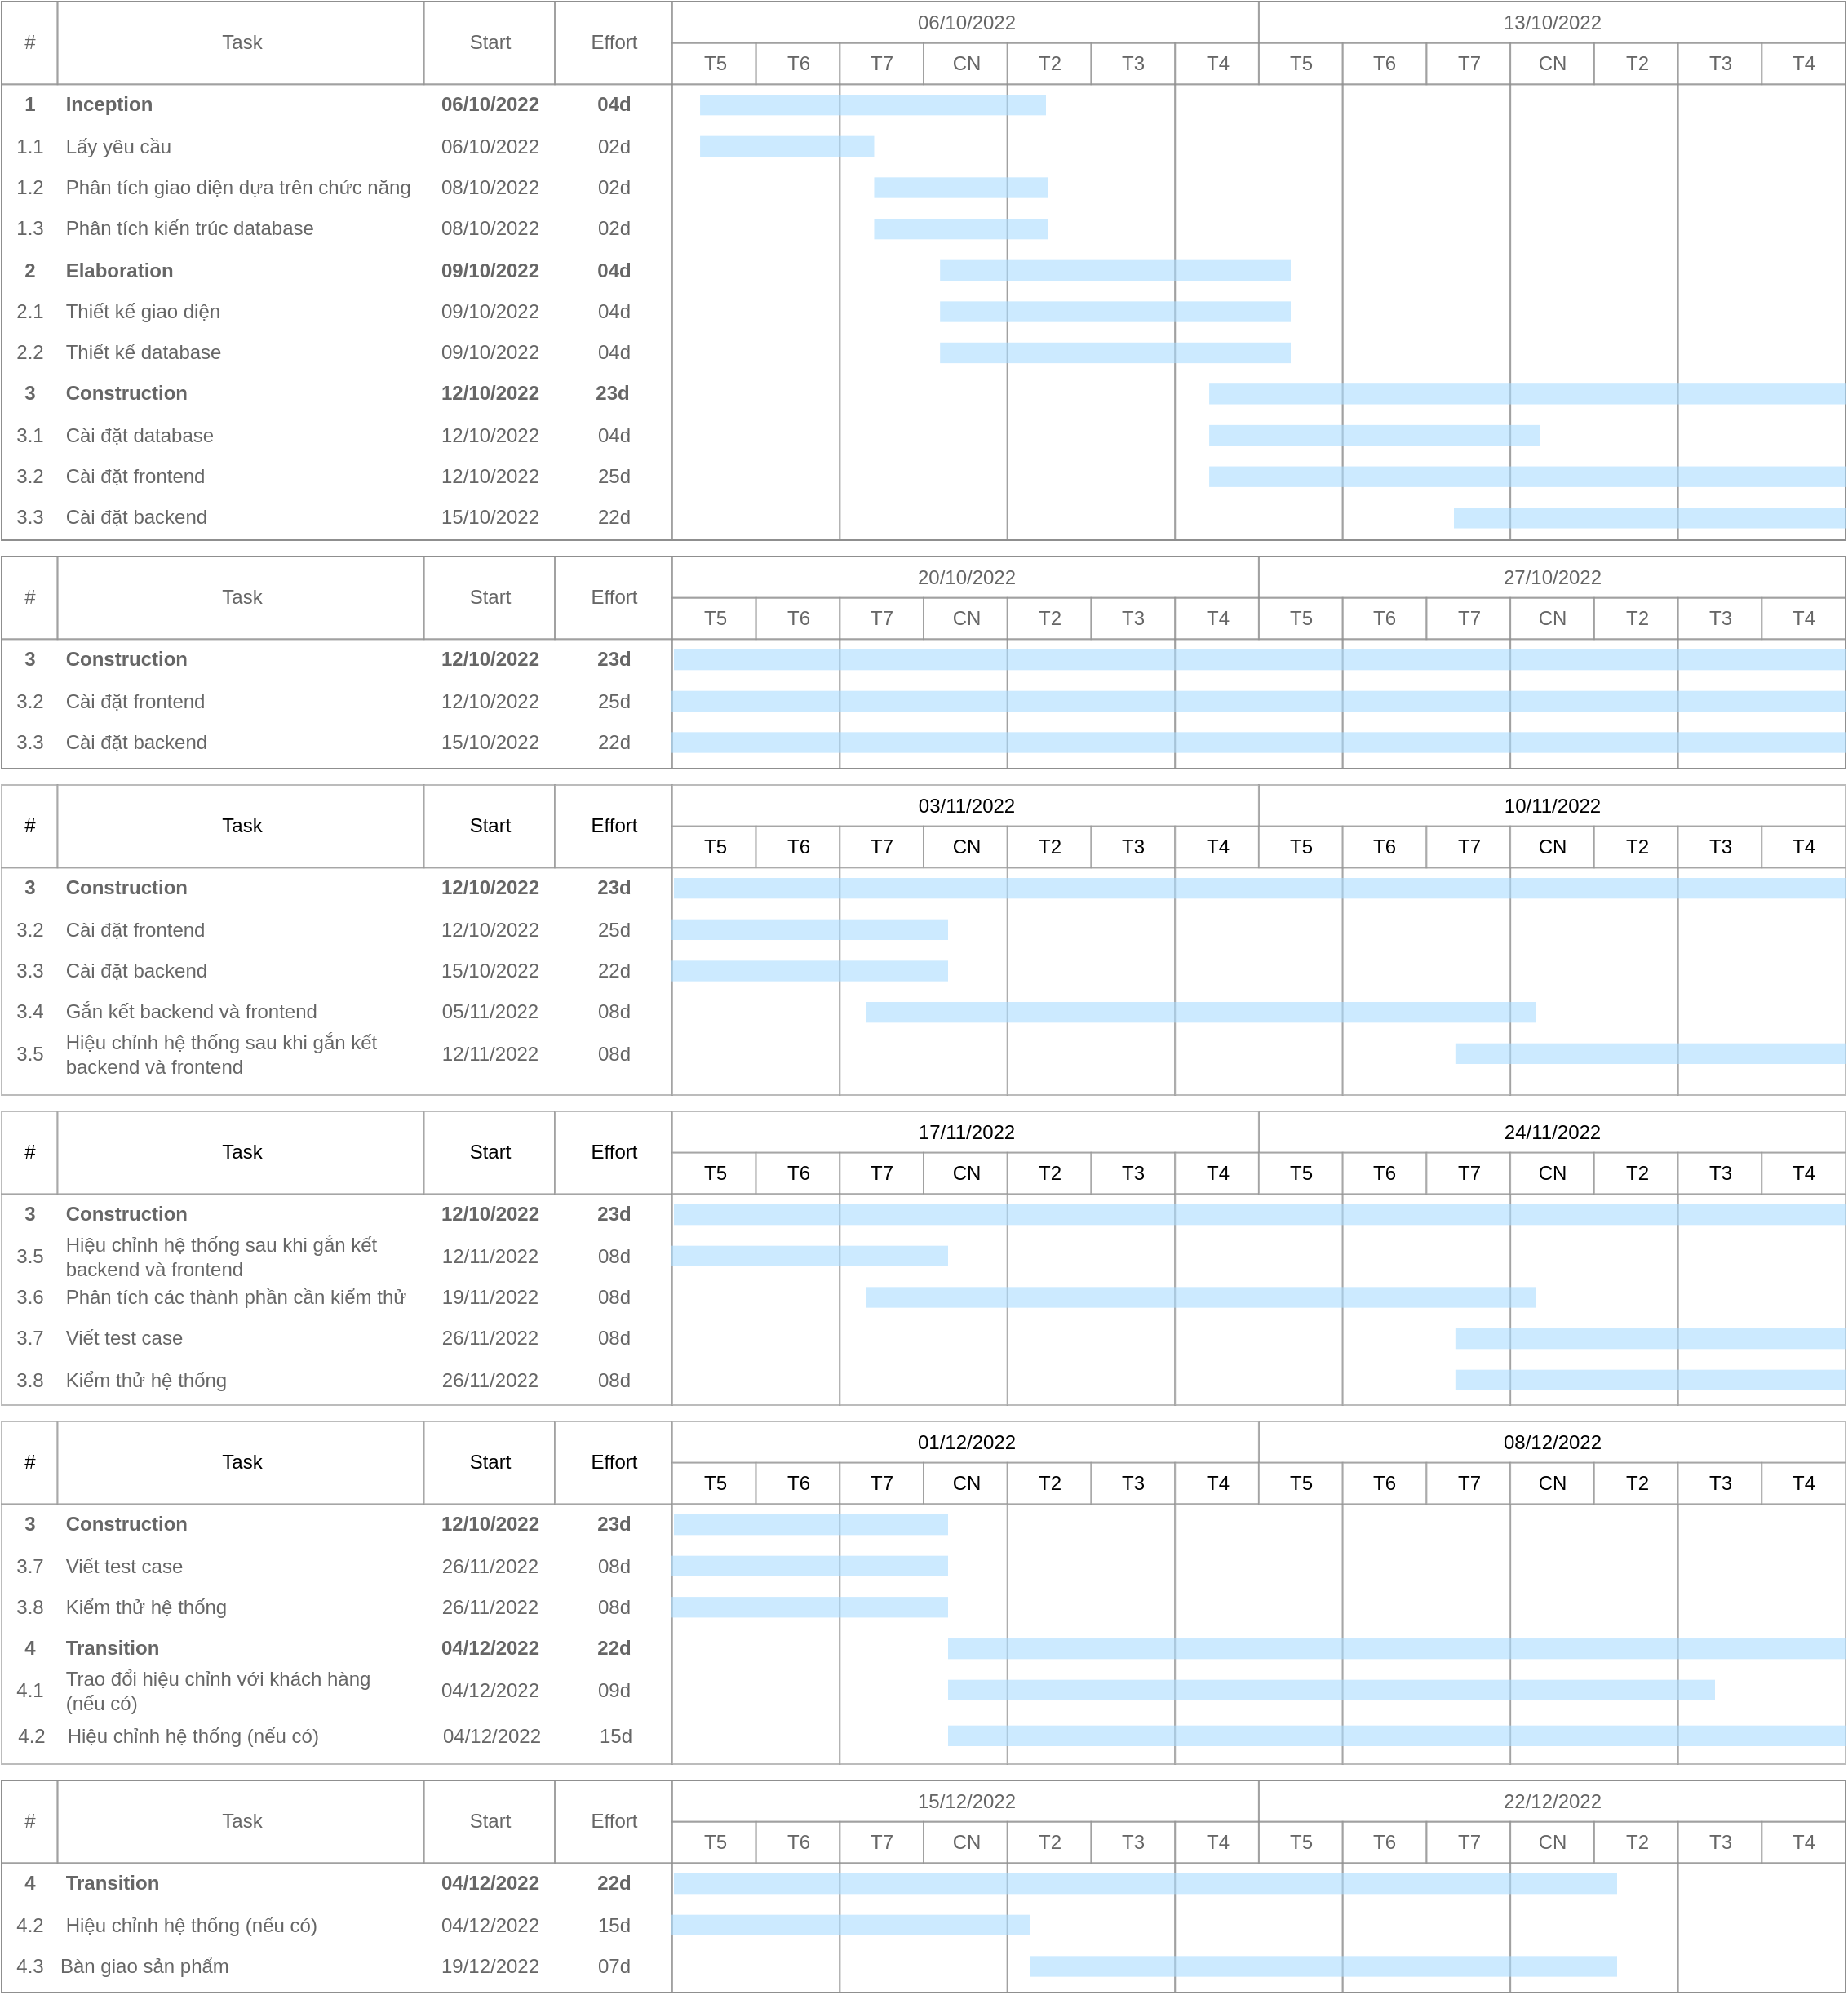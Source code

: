 <mxfile version="20.5.1" type="device"><diagram id="N52jMqebk6lbobiw6LKc" name="Page-1"><mxGraphModel dx="1940" dy="2319" grid="1" gridSize="10" guides="1" tooltips="1" connect="1" arrows="1" fold="1" page="1" pageScale="1" pageWidth="827" pageHeight="1169" math="0" shadow="0"><root><mxCell id="0"/><mxCell id="1" parent="0"/><mxCell id="7ShKZnSR8-cVXJPInj6I-212" value="" style="group;strokeColor=#8F8F8F;" vertex="1" connectable="0" parent="1"><mxGeometry x="50" y="-1070" width="1130" height="330" as="geometry"/></mxCell><mxCell id="7ShKZnSR8-cVXJPInj6I-7" value="13/10/2022" style="strokeColor=inherit;fillColor=inherit;gradientColor=inherit;strokeWidth=1;shadow=0;align=center;html=1;shape=mxgraph.mockup.graphics.rrect;rSize=0;fontColor=#666666;opacity=60;sketch=0;" vertex="1" parent="7ShKZnSR8-cVXJPInj6I-212"><mxGeometry x="770.455" width="359.545" height="25.336" as="geometry"/></mxCell><mxCell id="7ShKZnSR8-cVXJPInj6I-2" value="#" style="strokeColor=inherit;fillColor=inherit;gradientColor=inherit;strokeWidth=1;shadow=0;align=center;html=1;shape=mxgraph.mockup.graphics.rrect;rSize=0;fontColor=#666666;opacity=60;sketch=0;" vertex="1" parent="7ShKZnSR8-cVXJPInj6I-212"><mxGeometry width="34.242" height="50.667" as="geometry"/></mxCell><mxCell id="7ShKZnSR8-cVXJPInj6I-3" value="Task" style="strokeColor=inherit;fillColor=inherit;gradientColor=inherit;strokeWidth=1;shadow=0;align=center;html=1;shape=mxgraph.mockup.graphics.rrect;rSize=0;fontColor=#666666;opacity=60;sketch=0;" vertex="1" parent="7ShKZnSR8-cVXJPInj6I-212"><mxGeometry x="34.245" width="224.534" height="50.664" as="geometry"/></mxCell><mxCell id="7ShKZnSR8-cVXJPInj6I-4" value="Start" style="strokeColor=inherit;fillColor=inherit;gradientColor=inherit;strokeWidth=1;shadow=0;align=center;html=1;shape=mxgraph.mockup.graphics.rrect;rSize=0;fontColor=#666666;opacity=60;sketch=0;" vertex="1" parent="7ShKZnSR8-cVXJPInj6I-212"><mxGeometry x="258.78" width="80.22" height="50.664" as="geometry"/></mxCell><mxCell id="7ShKZnSR8-cVXJPInj6I-5" value="Effort" style="strokeColor=inherit;fillColor=inherit;gradientColor=inherit;strokeWidth=1;shadow=0;align=center;html=1;shape=mxgraph.mockup.graphics.rrect;rSize=0;fontColor=#666666;opacity=60;sketch=0;" vertex="1" parent="7ShKZnSR8-cVXJPInj6I-212"><mxGeometry x="339" width="71.909" height="50.664" as="geometry"/></mxCell><mxCell id="7ShKZnSR8-cVXJPInj6I-6" value="06/10/2022" style="strokeColor=inherit;fillColor=inherit;gradientColor=inherit;strokeWidth=1;shadow=0;align=center;html=1;shape=mxgraph.mockup.graphics.rrect;rSize=0;fontColor=#666666;opacity=60;sketch=0;" vertex="1" parent="7ShKZnSR8-cVXJPInj6I-212"><mxGeometry x="410.909" width="359.545" height="25.333" as="geometry"/></mxCell><mxCell id="7ShKZnSR8-cVXJPInj6I-8" value="T5" style="strokeColor=inherit;fillColor=inherit;gradientColor=inherit;strokeWidth=1;shadow=0;align=center;html=1;shape=mxgraph.mockup.graphics.rrect;rSize=0;;fontColor=#666666;opacity=60;sketch=0;" vertex="1" parent="7ShKZnSR8-cVXJPInj6I-212"><mxGeometry x="410.909" y="25.333" width="51.364" height="25.333" as="geometry"/></mxCell><mxCell id="7ShKZnSR8-cVXJPInj6I-9" value="T6" style="strokeColor=inherit;fillColor=inherit;gradientColor=inherit;strokeWidth=1;shadow=0;align=center;html=1;shape=mxgraph.mockup.graphics.rrect;rSize=0;fontColor=#666666;opacity=60;sketch=0;" vertex="1" parent="7ShKZnSR8-cVXJPInj6I-212"><mxGeometry x="462.273" y="25.333" width="51.364" height="25.333" as="geometry"/></mxCell><mxCell id="7ShKZnSR8-cVXJPInj6I-10" value="T7" style="strokeColor=inherit;fillColor=inherit;gradientColor=inherit;strokeWidth=1;shadow=0;align=center;html=1;shape=mxgraph.mockup.graphics.rrect;rSize=0;fontColor=#666666;opacity=60;sketch=0;" vertex="1" parent="7ShKZnSR8-cVXJPInj6I-212"><mxGeometry x="513.636" y="25.333" width="51.364" height="25.333" as="geometry"/></mxCell><mxCell id="7ShKZnSR8-cVXJPInj6I-11" value="CN" style="strokeColor=inherit;fillColor=inherit;gradientColor=inherit;strokeWidth=1;shadow=0;align=center;html=1;shape=mxgraph.mockup.graphics.rrect;rSize=0;fontColor=#666666;opacity=60;sketch=0;" vertex="1" parent="7ShKZnSR8-cVXJPInj6I-212"><mxGeometry x="565" y="25.333" width="51.364" height="25.333" as="geometry"/></mxCell><mxCell id="7ShKZnSR8-cVXJPInj6I-12" value="T2" style="strokeColor=inherit;fillColor=inherit;gradientColor=inherit;strokeWidth=1;shadow=0;align=center;html=1;shape=mxgraph.mockup.graphics.rrect;rSize=0;fontColor=#666666;opacity=60;sketch=0;" vertex="1" parent="7ShKZnSR8-cVXJPInj6I-212"><mxGeometry x="616.364" y="25.333" width="51.364" height="25.333" as="geometry"/></mxCell><mxCell id="7ShKZnSR8-cVXJPInj6I-13" value="T3" style="strokeColor=inherit;fillColor=inherit;gradientColor=inherit;strokeWidth=1;shadow=0;align=center;html=1;shape=mxgraph.mockup.graphics.rrect;rSize=0;fontColor=#666666;opacity=60;sketch=0;" vertex="1" parent="7ShKZnSR8-cVXJPInj6I-212"><mxGeometry x="667.727" y="25.333" width="51.364" height="25.333" as="geometry"/></mxCell><mxCell id="7ShKZnSR8-cVXJPInj6I-14" value="T4" style="strokeColor=inherit;fillColor=inherit;gradientColor=inherit;strokeWidth=1;shadow=0;align=center;html=1;shape=mxgraph.mockup.graphics.rrect;rSize=0;fontColor=#666666;opacity=60;sketch=0;" vertex="1" parent="7ShKZnSR8-cVXJPInj6I-212"><mxGeometry x="719.091" y="25.333" width="51.364" height="25.333" as="geometry"/></mxCell><mxCell id="7ShKZnSR8-cVXJPInj6I-20" value="" style="strokeColor=inherit;fillColor=inherit;gradientColor=inherit;strokeWidth=1;shadow=0;align=center;html=1;shape=mxgraph.mockup.graphics.rrect;rSize=0;fontColor=#666666;opacity=60;sketch=0;" vertex="1" parent="7ShKZnSR8-cVXJPInj6I-212"><mxGeometry y="50.67" width="410.91" height="279.33" as="geometry"/></mxCell><mxCell id="7ShKZnSR8-cVXJPInj6I-21" value="" style="strokeColor=inherit;fillColor=inherit;gradientColor=inherit;strokeWidth=1;shadow=0;align=center;html=1;shape=mxgraph.mockup.graphics.rrect;rSize=0;fontColor=#666666;opacity=60;sketch=0;" vertex="1" parent="7ShKZnSR8-cVXJPInj6I-212"><mxGeometry x="410.91" y="50.67" width="102.73" height="279.33" as="geometry"/></mxCell><mxCell id="7ShKZnSR8-cVXJPInj6I-22" value="" style="strokeColor=inherit;fillColor=inherit;gradientColor=inherit;strokeWidth=1;shadow=0;align=center;html=1;shape=mxgraph.mockup.graphics.rrect;rSize=0;fontColor=#666666;opacity=60;sketch=0;" vertex="1" parent="7ShKZnSR8-cVXJPInj6I-212"><mxGeometry x="513.64" y="50.67" width="102.73" height="279.33" as="geometry"/></mxCell><mxCell id="7ShKZnSR8-cVXJPInj6I-23" value="" style="strokeColor=inherit;fillColor=inherit;gradientColor=inherit;strokeWidth=1;shadow=0;align=center;html=1;shape=mxgraph.mockup.graphics.rrect;rSize=0;fontColor=#666666;opacity=60;sketch=0;" vertex="1" parent="7ShKZnSR8-cVXJPInj6I-212"><mxGeometry x="616.36" y="50.67" width="102.73" height="279.33" as="geometry"/></mxCell><mxCell id="7ShKZnSR8-cVXJPInj6I-24" value="" style="strokeColor=inherit;fillColor=inherit;gradientColor=inherit;strokeWidth=1;shadow=0;align=center;html=1;shape=mxgraph.mockup.graphics.rrect;rSize=0;fontColor=#666666;opacity=60;sketch=0;" vertex="1" parent="7ShKZnSR8-cVXJPInj6I-212"><mxGeometry x="719.09" y="50.67" width="102.73" height="279.33" as="geometry"/></mxCell><mxCell id="7ShKZnSR8-cVXJPInj6I-25" value="" style="strokeColor=inherit;fillColor=inherit;gradientColor=inherit;strokeWidth=1;shadow=0;align=center;html=1;shape=mxgraph.mockup.graphics.rrect;rSize=0;fontColor=#666666;opacity=60;sketch=0;" vertex="1" parent="7ShKZnSR8-cVXJPInj6I-212"><mxGeometry x="821.82" y="50.67" width="102.73" height="279.33" as="geometry"/></mxCell><mxCell id="7ShKZnSR8-cVXJPInj6I-27" value="&lt;b&gt;1&lt;/b&gt;" style="strokeWidth=1;shadow=0;align=center;html=1;shape=mxgraph.mockup.graphics.anchor;fontColor=#666666;opacity=60;sketch=0;" vertex="1" parent="7ShKZnSR8-cVXJPInj6I-212"><mxGeometry y="50.667" width="34.242" height="25.333" as="geometry"/></mxCell><mxCell id="7ShKZnSR8-cVXJPInj6I-28" value="&lt;b&gt;&amp;nbsp;Inception&lt;/b&gt;" style="strokeWidth=1;shadow=0;align=left;html=1;shape=mxgraph.mockup.graphics.anchor;fontColor=#666666;opacity=60;verticalAlign=middle;sketch=0;" vertex="1" parent="7ShKZnSR8-cVXJPInj6I-212"><mxGeometry x="34.245" y="50.664" width="224.534" height="25.336" as="geometry"/></mxCell><mxCell id="7ShKZnSR8-cVXJPInj6I-29" value="06/10/2022" style="strokeWidth=1;shadow=0;align=center;html=1;shape=mxgraph.mockup.graphics.anchor;fontColor=#666666;opacity=60;fontStyle=1;sketch=0;" vertex="1" parent="7ShKZnSR8-cVXJPInj6I-212"><mxGeometry x="258.78" y="50.664" width="80.22" height="25.336" as="geometry"/></mxCell><mxCell id="7ShKZnSR8-cVXJPInj6I-30" value="04d" style="strokeWidth=1;shadow=0;align=center;html=1;shape=mxgraph.mockup.graphics.anchor;fontColor=#666666;opacity=60;fontStyle=1;sketch=0;" vertex="1" parent="7ShKZnSR8-cVXJPInj6I-212"><mxGeometry x="339" y="50.664" width="71.909" height="25.336" as="geometry"/></mxCell><mxCell id="7ShKZnSR8-cVXJPInj6I-31" value="1.1" style="strokeWidth=1;shadow=0;align=center;html=1;shape=mxgraph.mockup.graphics.anchor;fontColor=#666666;opacity=60;sketch=0;" vertex="1" parent="7ShKZnSR8-cVXJPInj6I-212"><mxGeometry y="76" width="34.242" height="25.333" as="geometry"/></mxCell><mxCell id="7ShKZnSR8-cVXJPInj6I-32" value="&amp;nbsp;Lấy yêu cầu" style="strokeWidth=1;shadow=0;align=left;html=1;shape=mxgraph.mockup.graphics.anchor;fontColor=#666666;opacity=60;sketch=0;" vertex="1" parent="7ShKZnSR8-cVXJPInj6I-212"><mxGeometry x="34.245" y="76" width="224.534" height="25.336" as="geometry"/></mxCell><mxCell id="7ShKZnSR8-cVXJPInj6I-33" value="06/10/2022" style="strokeWidth=1;shadow=0;align=center;html=1;shape=mxgraph.mockup.graphics.anchor;fontColor=#666666;opacity=60;sketch=0;" vertex="1" parent="7ShKZnSR8-cVXJPInj6I-212"><mxGeometry x="258.78" y="76" width="80.22" height="25.336" as="geometry"/></mxCell><mxCell id="7ShKZnSR8-cVXJPInj6I-34" value="02d" style="strokeWidth=1;shadow=0;align=center;html=1;shape=mxgraph.mockup.graphics.anchor;fontColor=#666666;opacity=60;sketch=0;" vertex="1" parent="7ShKZnSR8-cVXJPInj6I-212"><mxGeometry x="339" y="76" width="71.909" height="25.336" as="geometry"/></mxCell><mxCell id="7ShKZnSR8-cVXJPInj6I-35" value="1.2" style="strokeWidth=1;shadow=0;align=center;html=1;shape=mxgraph.mockup.graphics.anchor;fontColor=#666666;opacity=60;sketch=0;" vertex="1" parent="7ShKZnSR8-cVXJPInj6I-212"><mxGeometry y="101.333" width="34.242" height="25.333" as="geometry"/></mxCell><mxCell id="7ShKZnSR8-cVXJPInj6I-36" value="&amp;nbsp;Phân tích giao diện dựa trên chức năng" style="strokeWidth=1;shadow=0;align=left;html=1;shape=mxgraph.mockup.graphics.anchor;fontColor=#666666;opacity=60;sketch=0;" vertex="1" parent="7ShKZnSR8-cVXJPInj6I-212"><mxGeometry x="34.245" y="101.336" width="224.534" height="25.336" as="geometry"/></mxCell><mxCell id="7ShKZnSR8-cVXJPInj6I-37" value="08/10/2022" style="strokeWidth=1;shadow=0;align=center;html=1;shape=mxgraph.mockup.graphics.anchor;fontColor=#666666;opacity=60;sketch=0;" vertex="1" parent="7ShKZnSR8-cVXJPInj6I-212"><mxGeometry x="258.78" y="101.336" width="80.22" height="25.087" as="geometry"/></mxCell><mxCell id="7ShKZnSR8-cVXJPInj6I-38" value="02d" style="strokeWidth=1;shadow=0;align=center;html=1;shape=mxgraph.mockup.graphics.anchor;fontColor=#666666;opacity=60;sketch=0;" vertex="1" parent="7ShKZnSR8-cVXJPInj6I-212"><mxGeometry x="339" y="101.336" width="71.909" height="25.336" as="geometry"/></mxCell><mxCell id="7ShKZnSR8-cVXJPInj6I-39" value="1.3" style="strokeWidth=1;shadow=0;align=center;html=1;shape=mxgraph.mockup.graphics.anchor;fontColor=#666666;opacity=60;sketch=0;" vertex="1" parent="7ShKZnSR8-cVXJPInj6I-212"><mxGeometry y="126.667" width="34.242" height="25.333" as="geometry"/></mxCell><mxCell id="7ShKZnSR8-cVXJPInj6I-40" value="&amp;nbsp;Phân tích kiến trúc database" style="strokeWidth=1;shadow=0;align=left;html=1;shape=mxgraph.mockup.graphics.anchor;fontColor=#666666;opacity=60;sketch=0;" vertex="1" parent="7ShKZnSR8-cVXJPInj6I-212"><mxGeometry x="34.245" y="126.664" width="224.534" height="25.336" as="geometry"/></mxCell><mxCell id="7ShKZnSR8-cVXJPInj6I-41" value="08/10/2022" style="strokeWidth=1;shadow=0;align=center;html=1;shape=mxgraph.mockup.graphics.anchor;fontColor=#666666;opacity=60;sketch=0;" vertex="1" parent="7ShKZnSR8-cVXJPInj6I-212"><mxGeometry x="258.78" y="126.664" width="80.22" height="25.336" as="geometry"/></mxCell><mxCell id="7ShKZnSR8-cVXJPInj6I-42" value="02d" style="strokeWidth=1;shadow=0;align=center;html=1;shape=mxgraph.mockup.graphics.anchor;fontColor=#666666;opacity=60;sketch=0;" vertex="1" parent="7ShKZnSR8-cVXJPInj6I-212"><mxGeometry x="339" y="126.664" width="71.909" height="25.336" as="geometry"/></mxCell><mxCell id="7ShKZnSR8-cVXJPInj6I-43" value="" style="strokeWidth=5;shadow=0;align=center;html=1;shape=mxgraph.mockup.graphics.rrect;rSize=0;strokeColor=none;fillColor=#aaddff;opacity=60;sketch=0;fontStyle=0" vertex="1" parent="7ShKZnSR8-cVXJPInj6I-212"><mxGeometry x="428.03" y="57" width="211.97" height="12.664" as="geometry"/></mxCell><mxCell id="7ShKZnSR8-cVXJPInj6I-44" value="" style="strokeWidth=1;shadow=0;align=center;html=1;shape=mxgraph.mockup.graphics.rrect;rSize=0;strokeColor=none;fillColor=#aaddff;opacity=60;sketch=0;" vertex="1" parent="7ShKZnSR8-cVXJPInj6I-212"><mxGeometry x="428.028" y="82.336" width="106.704" height="12.664" as="geometry"/></mxCell><mxCell id="7ShKZnSR8-cVXJPInj6I-26" value="" style="strokeColor=inherit;fillColor=inherit;gradientColor=inherit;strokeWidth=1;shadow=0;align=center;html=1;shape=mxgraph.mockup.graphics.rrect;rSize=0;fontColor=#666666;opacity=60;points=[[0,0.5,0,0,0]];sketch=0;" vertex="1" parent="7ShKZnSR8-cVXJPInj6I-212"><mxGeometry x="924.55" y="50.67" width="102.73" height="279.33" as="geometry"/></mxCell><mxCell id="7ShKZnSR8-cVXJPInj6I-59" value="" style="strokeColor=inherit;fillColor=inherit;gradientColor=inherit;strokeWidth=1;shadow=0;align=center;html=1;shape=mxgraph.mockup.graphics.rrect;rSize=0;fontColor=#666666;opacity=60;points=[[0,0.5,0,0,0]];sketch=0;" vertex="1" parent="7ShKZnSR8-cVXJPInj6I-212"><mxGeometry x="1027.27" y="50.67" width="102.73" height="279.33" as="geometry"/></mxCell><mxCell id="7ShKZnSR8-cVXJPInj6I-76" value="&lt;b&gt;2&lt;/b&gt;" style="strokeWidth=1;shadow=0;align=center;html=1;shape=mxgraph.mockup.graphics.anchor;fontColor=#666666;opacity=60;sketch=0;" vertex="1" parent="7ShKZnSR8-cVXJPInj6I-212"><mxGeometry y="152.002" width="34.242" height="25.333" as="geometry"/></mxCell><mxCell id="7ShKZnSR8-cVXJPInj6I-77" value="&lt;b&gt;&amp;nbsp;Elaboration&lt;/b&gt;" style="strokeWidth=1;shadow=0;align=left;html=1;shape=mxgraph.mockup.graphics.anchor;fontColor=#666666;opacity=60;verticalAlign=middle;sketch=0;" vertex="1" parent="7ShKZnSR8-cVXJPInj6I-212"><mxGeometry x="34.245" y="152.0" width="224.534" height="25.336" as="geometry"/></mxCell><mxCell id="7ShKZnSR8-cVXJPInj6I-78" value="09/10/2022" style="strokeWidth=1;shadow=0;align=center;html=1;shape=mxgraph.mockup.graphics.anchor;fontColor=#666666;opacity=60;fontStyle=1;sketch=0;" vertex="1" parent="7ShKZnSR8-cVXJPInj6I-212"><mxGeometry x="258.78" y="152.0" width="80.22" height="25.336" as="geometry"/></mxCell><mxCell id="7ShKZnSR8-cVXJPInj6I-79" value="04d" style="strokeWidth=1;shadow=0;align=center;html=1;shape=mxgraph.mockup.graphics.anchor;fontColor=#666666;opacity=60;fontStyle=1;sketch=0;" vertex="1" parent="7ShKZnSR8-cVXJPInj6I-212"><mxGeometry x="339" y="152.0" width="71.909" height="25.336" as="geometry"/></mxCell><mxCell id="7ShKZnSR8-cVXJPInj6I-80" value="04d" style="strokeWidth=1;shadow=0;align=center;html=1;shape=mxgraph.mockup.graphics.anchor;fontColor=#666666;opacity=60;sketch=0;" vertex="1" parent="7ShKZnSR8-cVXJPInj6I-212"><mxGeometry x="339" y="177.336" width="71.909" height="25.336" as="geometry"/></mxCell><mxCell id="7ShKZnSR8-cVXJPInj6I-81" value="09/10/2022" style="strokeWidth=1;shadow=0;align=center;html=1;shape=mxgraph.mockup.graphics.anchor;fontColor=#666666;opacity=60;sketch=0;" vertex="1" parent="7ShKZnSR8-cVXJPInj6I-212"><mxGeometry x="258.78" y="177.336" width="80.22" height="25.336" as="geometry"/></mxCell><mxCell id="7ShKZnSR8-cVXJPInj6I-82" value="&amp;nbsp;Thiết kế giao diện" style="strokeWidth=1;shadow=0;align=left;html=1;shape=mxgraph.mockup.graphics.anchor;fontColor=#666666;opacity=60;sketch=0;" vertex="1" parent="7ShKZnSR8-cVXJPInj6I-212"><mxGeometry x="34.245" y="177.336" width="224.534" height="25.336" as="geometry"/></mxCell><mxCell id="7ShKZnSR8-cVXJPInj6I-83" value="2.1" style="strokeWidth=1;shadow=0;align=center;html=1;shape=mxgraph.mockup.graphics.anchor;fontColor=#666666;opacity=60;sketch=0;" vertex="1" parent="7ShKZnSR8-cVXJPInj6I-212"><mxGeometry y="177.336" width="34.242" height="25.333" as="geometry"/></mxCell><mxCell id="7ShKZnSR8-cVXJPInj6I-84" value="2.2" style="strokeWidth=1;shadow=0;align=center;html=1;shape=mxgraph.mockup.graphics.anchor;fontColor=#666666;opacity=60;sketch=0;" vertex="1" parent="7ShKZnSR8-cVXJPInj6I-212"><mxGeometry y="202.669" width="34.242" height="25.333" as="geometry"/></mxCell><mxCell id="7ShKZnSR8-cVXJPInj6I-85" value="&amp;nbsp;Thiết kế database" style="strokeWidth=1;shadow=0;align=left;html=1;shape=mxgraph.mockup.graphics.anchor;fontColor=#666666;opacity=60;sketch=0;" vertex="1" parent="7ShKZnSR8-cVXJPInj6I-212"><mxGeometry x="34.245" y="202.672" width="224.534" height="25.336" as="geometry"/></mxCell><mxCell id="7ShKZnSR8-cVXJPInj6I-86" value="09/10/2022" style="strokeWidth=1;shadow=0;align=center;html=1;shape=mxgraph.mockup.graphics.anchor;fontColor=#666666;opacity=60;sketch=0;" vertex="1" parent="7ShKZnSR8-cVXJPInj6I-212"><mxGeometry x="258.78" y="202.672" width="80.22" height="25.087" as="geometry"/></mxCell><mxCell id="7ShKZnSR8-cVXJPInj6I-87" value="04d" style="strokeWidth=1;shadow=0;align=center;html=1;shape=mxgraph.mockup.graphics.anchor;fontColor=#666666;opacity=60;sketch=0;" vertex="1" parent="7ShKZnSR8-cVXJPInj6I-212"><mxGeometry x="339" y="202.672" width="71.909" height="25.336" as="geometry"/></mxCell><mxCell id="7ShKZnSR8-cVXJPInj6I-92" value="T5" style="strokeColor=inherit;fillColor=inherit;gradientColor=inherit;strokeWidth=1;shadow=0;align=center;html=1;shape=mxgraph.mockup.graphics.rrect;rSize=0;;fontColor=#666666;opacity=60;sketch=0;" vertex="1" parent="7ShKZnSR8-cVXJPInj6I-212"><mxGeometry x="770.451" y="25.333" width="51.364" height="25.333" as="geometry"/></mxCell><mxCell id="7ShKZnSR8-cVXJPInj6I-93" value="T6" style="strokeColor=inherit;fillColor=inherit;gradientColor=inherit;strokeWidth=1;shadow=0;align=center;html=1;shape=mxgraph.mockup.graphics.rrect;rSize=0;fontColor=#666666;opacity=60;sketch=0;" vertex="1" parent="7ShKZnSR8-cVXJPInj6I-212"><mxGeometry x="821.815" y="25.333" width="51.364" height="25.333" as="geometry"/></mxCell><mxCell id="7ShKZnSR8-cVXJPInj6I-94" value="T7" style="strokeColor=inherit;fillColor=inherit;gradientColor=inherit;strokeWidth=1;shadow=0;align=center;html=1;shape=mxgraph.mockup.graphics.rrect;rSize=0;fontColor=#666666;opacity=60;sketch=0;" vertex="1" parent="7ShKZnSR8-cVXJPInj6I-212"><mxGeometry x="873.178" y="25.333" width="51.364" height="25.333" as="geometry"/></mxCell><mxCell id="7ShKZnSR8-cVXJPInj6I-95" value="CN" style="strokeColor=inherit;fillColor=inherit;gradientColor=inherit;strokeWidth=1;shadow=0;align=center;html=1;shape=mxgraph.mockup.graphics.rrect;rSize=0;fontColor=#666666;opacity=60;sketch=0;" vertex="1" parent="7ShKZnSR8-cVXJPInj6I-212"><mxGeometry x="924.542" y="25.333" width="51.364" height="25.333" as="geometry"/></mxCell><mxCell id="7ShKZnSR8-cVXJPInj6I-96" value="T2" style="strokeColor=inherit;fillColor=inherit;gradientColor=inherit;strokeWidth=1;shadow=0;align=center;html=1;shape=mxgraph.mockup.graphics.rrect;rSize=0;fontColor=#666666;opacity=60;sketch=0;" vertex="1" parent="7ShKZnSR8-cVXJPInj6I-212"><mxGeometry x="975.905" y="25.333" width="51.364" height="25.333" as="geometry"/></mxCell><mxCell id="7ShKZnSR8-cVXJPInj6I-97" value="T3" style="strokeColor=inherit;fillColor=inherit;gradientColor=inherit;strokeWidth=1;shadow=0;align=center;html=1;shape=mxgraph.mockup.graphics.rrect;rSize=0;fontColor=#666666;opacity=60;sketch=0;" vertex="1" parent="7ShKZnSR8-cVXJPInj6I-212"><mxGeometry x="1027.269" y="25.333" width="51.364" height="25.333" as="geometry"/></mxCell><mxCell id="7ShKZnSR8-cVXJPInj6I-98" value="T4" style="strokeColor=inherit;fillColor=inherit;gradientColor=inherit;strokeWidth=1;shadow=0;align=center;html=1;shape=mxgraph.mockup.graphics.rrect;rSize=0;fontColor=#666666;opacity=60;sketch=0;" vertex="1" parent="7ShKZnSR8-cVXJPInj6I-212"><mxGeometry x="1078.633" y="25.333" width="51.364" height="25.333" as="geometry"/></mxCell><mxCell id="7ShKZnSR8-cVXJPInj6I-99" value="" style="strokeWidth=1;shadow=0;align=center;html=1;shape=mxgraph.mockup.graphics.rrect;rSize=0;strokeColor=none;fillColor=#aaddff;opacity=60;sketch=0;" vertex="1" parent="7ShKZnSR8-cVXJPInj6I-212"><mxGeometry x="575.09" y="158.336" width="214.91" height="12.664" as="geometry"/></mxCell><mxCell id="7ShKZnSR8-cVXJPInj6I-100" value="" style="strokeWidth=1;shadow=0;align=center;html=1;shape=mxgraph.mockup.graphics.rrect;rSize=0;strokeColor=none;fillColor=#aaddff;opacity=60;sketch=0;" vertex="1" parent="7ShKZnSR8-cVXJPInj6I-212"><mxGeometry x="575.09" y="183.673" width="214.91" height="12.664" as="geometry"/></mxCell><mxCell id="7ShKZnSR8-cVXJPInj6I-101" value="" style="strokeWidth=1;shadow=0;align=center;html=1;shape=mxgraph.mockup.graphics.rrect;rSize=0;strokeColor=none;fillColor=#aaddff;opacity=60;sketch=0;" vertex="1" parent="7ShKZnSR8-cVXJPInj6I-212"><mxGeometry x="575.09" y="208.885" width="214.91" height="12.664" as="geometry"/></mxCell><mxCell id="7ShKZnSR8-cVXJPInj6I-103" value="&lt;b&gt;3&lt;/b&gt;" style="strokeWidth=1;shadow=0;align=center;html=1;shape=mxgraph.mockup.graphics.anchor;fontColor=#666666;opacity=60;sketch=0;" vertex="1" parent="7ShKZnSR8-cVXJPInj6I-212"><mxGeometry y="227.764" width="34.242" height="25.333" as="geometry"/></mxCell><mxCell id="7ShKZnSR8-cVXJPInj6I-104" value="3.1" style="strokeWidth=1;shadow=0;align=center;html=1;shape=mxgraph.mockup.graphics.anchor;fontColor=#666666;opacity=60;sketch=0;" vertex="1" parent="7ShKZnSR8-cVXJPInj6I-212"><mxGeometry y="253.098" width="34.242" height="25.333" as="geometry"/></mxCell><mxCell id="7ShKZnSR8-cVXJPInj6I-105" value="&lt;b&gt;&amp;nbsp;Construction&lt;/b&gt;" style="strokeWidth=1;shadow=0;align=left;html=1;shape=mxgraph.mockup.graphics.anchor;fontColor=#666666;opacity=60;verticalAlign=middle;sketch=0;" vertex="1" parent="7ShKZnSR8-cVXJPInj6I-212"><mxGeometry x="34.245" y="227.762" width="224.534" height="25.336" as="geometry"/></mxCell><mxCell id="7ShKZnSR8-cVXJPInj6I-106" value="&amp;nbsp;Cài đặt database" style="strokeWidth=1;shadow=0;align=left;html=1;shape=mxgraph.mockup.graphics.anchor;fontColor=#666666;opacity=60;sketch=0;" vertex="1" parent="7ShKZnSR8-cVXJPInj6I-212"><mxGeometry x="34.245" y="253.098" width="224.534" height="25.336" as="geometry"/></mxCell><mxCell id="7ShKZnSR8-cVXJPInj6I-107" value="12/10/2022" style="strokeWidth=1;shadow=0;align=center;html=1;shape=mxgraph.mockup.graphics.anchor;fontColor=#666666;opacity=60;fontStyle=1;sketch=0;" vertex="1" parent="7ShKZnSR8-cVXJPInj6I-212"><mxGeometry x="258.78" y="227.762" width="80.22" height="25.336" as="geometry"/></mxCell><mxCell id="7ShKZnSR8-cVXJPInj6I-108" value="" style="strokeWidth=1;shadow=0;align=center;html=1;shape=mxgraph.mockup.graphics.anchor;fontColor=#666666;opacity=60;fontStyle=1;sketch=0;" vertex="1" parent="7ShKZnSR8-cVXJPInj6I-212"><mxGeometry x="339" y="227.762" width="71.909" height="25.336" as="geometry"/></mxCell><mxCell id="7ShKZnSR8-cVXJPInj6I-109" value="04d" style="strokeWidth=1;shadow=0;align=center;html=1;shape=mxgraph.mockup.graphics.anchor;fontColor=#666666;opacity=60;sketch=0;" vertex="1" parent="7ShKZnSR8-cVXJPInj6I-212"><mxGeometry x="339" y="253.098" width="71.909" height="25.336" as="geometry"/></mxCell><mxCell id="7ShKZnSR8-cVXJPInj6I-110" value="12/10/2022" style="strokeWidth=1;shadow=0;align=center;html=1;shape=mxgraph.mockup.graphics.anchor;fontColor=#666666;opacity=60;sketch=0;" vertex="1" parent="7ShKZnSR8-cVXJPInj6I-212"><mxGeometry x="258.78" y="253.098" width="80.22" height="25.336" as="geometry"/></mxCell><mxCell id="7ShKZnSR8-cVXJPInj6I-111" value="" style="strokeWidth=1;shadow=0;align=center;html=1;shape=mxgraph.mockup.graphics.rrect;rSize=0;strokeColor=none;fillColor=#aaddff;opacity=60;sketch=0;" vertex="1" parent="7ShKZnSR8-cVXJPInj6I-212"><mxGeometry x="534.728" y="107.672" width="106.704" height="12.664" as="geometry"/></mxCell><mxCell id="7ShKZnSR8-cVXJPInj6I-112" value="" style="strokeWidth=1;shadow=0;align=center;html=1;shape=mxgraph.mockup.graphics.rrect;rSize=0;strokeColor=none;fillColor=#aaddff;opacity=60;sketch=0;" vertex="1" parent="7ShKZnSR8-cVXJPInj6I-212"><mxGeometry x="534.728" y="132.999" width="106.704" height="12.664" as="geometry"/></mxCell><mxCell id="7ShKZnSR8-cVXJPInj6I-113" value="" style="strokeWidth=1;shadow=0;align=center;html=1;shape=mxgraph.mockup.graphics.rrect;rSize=0;strokeColor=none;fillColor=#aaddff;opacity=60;sketch=0;" vertex="1" parent="7ShKZnSR8-cVXJPInj6I-212"><mxGeometry x="740.04" y="259.434" width="202.96" height="12.664" as="geometry"/></mxCell><mxCell id="7ShKZnSR8-cVXJPInj6I-114" value="" style="strokeWidth=1;shadow=0;align=center;html=1;shape=mxgraph.mockup.graphics.rrect;rSize=0;strokeColor=none;fillColor=#aaddff;opacity=60;sketch=0;" vertex="1" parent="7ShKZnSR8-cVXJPInj6I-212"><mxGeometry x="740.04" y="234.1" width="389.96" height="12.66" as="geometry"/></mxCell><mxCell id="7ShKZnSR8-cVXJPInj6I-196" value="3.2" style="strokeWidth=1;shadow=0;align=center;html=1;shape=mxgraph.mockup.graphics.anchor;fontColor=#666666;opacity=60;sketch=0;" vertex="1" parent="7ShKZnSR8-cVXJPInj6I-212"><mxGeometry y="278.438" width="34.242" height="25.333" as="geometry"/></mxCell><mxCell id="7ShKZnSR8-cVXJPInj6I-197" value="&amp;nbsp;Cài đặt frontend" style="strokeWidth=1;shadow=0;align=left;html=1;shape=mxgraph.mockup.graphics.anchor;fontColor=#666666;opacity=60;sketch=0;" vertex="1" parent="7ShKZnSR8-cVXJPInj6I-212"><mxGeometry x="34.245" y="278.438" width="224.534" height="25.336" as="geometry"/></mxCell><mxCell id="7ShKZnSR8-cVXJPInj6I-198" value="25d" style="strokeWidth=1;shadow=0;align=center;html=1;shape=mxgraph.mockup.graphics.anchor;fontColor=#666666;opacity=60;sketch=0;" vertex="1" parent="7ShKZnSR8-cVXJPInj6I-212"><mxGeometry x="339" y="278.438" width="71.909" height="25.336" as="geometry"/></mxCell><mxCell id="7ShKZnSR8-cVXJPInj6I-199" value="12/10/2022" style="strokeWidth=1;shadow=0;align=center;html=1;shape=mxgraph.mockup.graphics.anchor;fontColor=#666666;opacity=60;sketch=0;" vertex="1" parent="7ShKZnSR8-cVXJPInj6I-212"><mxGeometry x="258.78" y="278.438" width="80.22" height="25.336" as="geometry"/></mxCell><mxCell id="7ShKZnSR8-cVXJPInj6I-200" value="" style="strokeWidth=1;shadow=0;align=center;html=1;shape=mxgraph.mockup.graphics.rrect;rSize=0;strokeColor=none;fillColor=#aaddff;opacity=60;sketch=0;" vertex="1" parent="7ShKZnSR8-cVXJPInj6I-212"><mxGeometry x="740.04" y="284.78" width="389.96" height="12.66" as="geometry"/></mxCell><mxCell id="7ShKZnSR8-cVXJPInj6I-207" value="3.3" style="strokeWidth=1;shadow=0;align=center;html=1;shape=mxgraph.mockup.graphics.anchor;fontColor=#666666;opacity=60;sketch=0;" vertex="1" parent="7ShKZnSR8-cVXJPInj6I-212"><mxGeometry y="303.768" width="34.242" height="25.333" as="geometry"/></mxCell><mxCell id="7ShKZnSR8-cVXJPInj6I-208" value="&amp;nbsp;Cài đặt backend" style="strokeWidth=1;shadow=0;align=left;html=1;shape=mxgraph.mockup.graphics.anchor;fontColor=#666666;opacity=60;sketch=0;" vertex="1" parent="7ShKZnSR8-cVXJPInj6I-212"><mxGeometry x="34.245" y="303.768" width="224.534" height="25.336" as="geometry"/></mxCell><mxCell id="7ShKZnSR8-cVXJPInj6I-209" value="" style="strokeWidth=1;shadow=0;align=center;html=1;shape=mxgraph.mockup.graphics.anchor;fontColor=#666666;opacity=60;sketch=0;" vertex="1" parent="7ShKZnSR8-cVXJPInj6I-212"><mxGeometry x="339" y="303.768" width="71.909" height="25.336" as="geometry"/></mxCell><mxCell id="7ShKZnSR8-cVXJPInj6I-210" value="15/10/2022" style="strokeWidth=1;shadow=0;align=center;html=1;shape=mxgraph.mockup.graphics.anchor;fontColor=#666666;opacity=60;sketch=0;" vertex="1" parent="7ShKZnSR8-cVXJPInj6I-212"><mxGeometry x="258.78" y="303.768" width="80.22" height="25.336" as="geometry"/></mxCell><mxCell id="7ShKZnSR8-cVXJPInj6I-211" value="" style="strokeWidth=1;shadow=0;align=center;html=1;shape=mxgraph.mockup.graphics.rrect;rSize=0;strokeColor=none;fillColor=#aaddff;opacity=60;sketch=0;" vertex="1" parent="7ShKZnSR8-cVXJPInj6I-212"><mxGeometry x="890" y="310.1" width="240" height="12.66" as="geometry"/></mxCell><mxCell id="7ShKZnSR8-cVXJPInj6I-380" value="22d" style="strokeWidth=1;shadow=0;align=center;html=1;shape=mxgraph.mockup.graphics.anchor;fontColor=#666666;opacity=60;sketch=0;" vertex="1" parent="7ShKZnSR8-cVXJPInj6I-212"><mxGeometry x="339" y="303.766" width="71.909" height="25.336" as="geometry"/></mxCell><mxCell id="7ShKZnSR8-cVXJPInj6I-381" value="23d" style="strokeWidth=1;shadow=0;align=center;html=1;shape=mxgraph.mockup.graphics.anchor;fontColor=#666666;opacity=60;fontStyle=1;sketch=0;" vertex="1" parent="7ShKZnSR8-cVXJPInj6I-212"><mxGeometry x="338" y="227.004" width="71.909" height="25.336" as="geometry"/></mxCell><mxCell id="7ShKZnSR8-cVXJPInj6I-299" value="" style="group;strokeColor=#8F8F8F;" vertex="1" connectable="0" parent="1"><mxGeometry x="50" y="-730" width="1130" height="130" as="geometry"/></mxCell><mxCell id="7ShKZnSR8-cVXJPInj6I-253" value="" style="strokeColor=inherit;fillColor=inherit;gradientColor=inherit;strokeWidth=1;shadow=0;align=center;html=1;shape=mxgraph.mockup.graphics.rrect;rSize=0;fontColor=#666666;opacity=60;points=[[0,0.5,0,0,0]];sketch=0;" vertex="1" parent="7ShKZnSR8-cVXJPInj6I-299"><mxGeometry x="1027.27" y="50.67" width="102.73" height="79.33" as="geometry"/></mxCell><mxCell id="7ShKZnSR8-cVXJPInj6I-252" value="" style="strokeColor=inherit;fillColor=inherit;gradientColor=inherit;strokeWidth=1;shadow=0;align=center;html=1;shape=mxgraph.mockup.graphics.rrect;rSize=0;fontColor=#666666;opacity=60;points=[[0,0.5,0,0,0]];sketch=0;" vertex="1" parent="7ShKZnSR8-cVXJPInj6I-299"><mxGeometry x="924.55" y="50.67" width="102.73" height="79.33" as="geometry"/></mxCell><mxCell id="7ShKZnSR8-cVXJPInj6I-215" value="27/10/2022" style="strokeColor=inherit;fillColor=inherit;gradientColor=inherit;strokeWidth=1;shadow=0;align=center;html=1;shape=mxgraph.mockup.graphics.rrect;rSize=0;fontColor=#666666;opacity=60;sketch=0;" vertex="1" parent="7ShKZnSR8-cVXJPInj6I-299"><mxGeometry x="770.455" width="359.545" height="25.336" as="geometry"/></mxCell><mxCell id="7ShKZnSR8-cVXJPInj6I-216" value="#" style="strokeColor=inherit;fillColor=inherit;gradientColor=inherit;strokeWidth=1;shadow=0;align=center;html=1;shape=mxgraph.mockup.graphics.rrect;rSize=0;fontColor=#666666;opacity=60;sketch=0;" vertex="1" parent="7ShKZnSR8-cVXJPInj6I-299"><mxGeometry width="34.242" height="50.667" as="geometry"/></mxCell><mxCell id="7ShKZnSR8-cVXJPInj6I-217" value="Task" style="strokeColor=inherit;fillColor=inherit;gradientColor=inherit;strokeWidth=1;shadow=0;align=center;html=1;shape=mxgraph.mockup.graphics.rrect;rSize=0;fontColor=#666666;opacity=60;sketch=0;" vertex="1" parent="7ShKZnSR8-cVXJPInj6I-299"><mxGeometry x="34.245" width="224.534" height="50.664" as="geometry"/></mxCell><mxCell id="7ShKZnSR8-cVXJPInj6I-218" value="Start" style="strokeColor=inherit;fillColor=inherit;gradientColor=inherit;strokeWidth=1;shadow=0;align=center;html=1;shape=mxgraph.mockup.graphics.rrect;rSize=0;fontColor=#666666;opacity=60;sketch=0;" vertex="1" parent="7ShKZnSR8-cVXJPInj6I-299"><mxGeometry x="258.78" width="80.22" height="50.664" as="geometry"/></mxCell><mxCell id="7ShKZnSR8-cVXJPInj6I-219" value="Effort" style="strokeColor=inherit;fillColor=inherit;gradientColor=inherit;strokeWidth=1;shadow=0;align=center;html=1;shape=mxgraph.mockup.graphics.rrect;rSize=0;fontColor=#666666;opacity=60;sketch=0;" vertex="1" parent="7ShKZnSR8-cVXJPInj6I-299"><mxGeometry x="339" width="71.909" height="50.664" as="geometry"/></mxCell><mxCell id="7ShKZnSR8-cVXJPInj6I-220" value="20/10/2022" style="strokeColor=inherit;fillColor=inherit;gradientColor=inherit;strokeWidth=1;shadow=0;align=center;html=1;shape=mxgraph.mockup.graphics.rrect;rSize=0;fontColor=#666666;opacity=60;sketch=0;" vertex="1" parent="7ShKZnSR8-cVXJPInj6I-299"><mxGeometry x="410.909" width="359.545" height="25.333" as="geometry"/></mxCell><mxCell id="7ShKZnSR8-cVXJPInj6I-221" value="T5" style="strokeColor=inherit;fillColor=inherit;gradientColor=inherit;strokeWidth=1;shadow=0;align=center;html=1;shape=mxgraph.mockup.graphics.rrect;rSize=0;;fontColor=#666666;opacity=60;sketch=0;" vertex="1" parent="7ShKZnSR8-cVXJPInj6I-299"><mxGeometry x="410.909" y="25.333" width="51.364" height="25.333" as="geometry"/></mxCell><mxCell id="7ShKZnSR8-cVXJPInj6I-222" value="T6" style="strokeColor=inherit;fillColor=inherit;gradientColor=inherit;strokeWidth=1;shadow=0;align=center;html=1;shape=mxgraph.mockup.graphics.rrect;rSize=0;fontColor=#666666;opacity=60;sketch=0;" vertex="1" parent="7ShKZnSR8-cVXJPInj6I-299"><mxGeometry x="462.273" y="25.333" width="51.364" height="25.333" as="geometry"/></mxCell><mxCell id="7ShKZnSR8-cVXJPInj6I-223" value="T7" style="strokeColor=inherit;fillColor=inherit;gradientColor=inherit;strokeWidth=1;shadow=0;align=center;html=1;shape=mxgraph.mockup.graphics.rrect;rSize=0;fontColor=#666666;opacity=60;sketch=0;" vertex="1" parent="7ShKZnSR8-cVXJPInj6I-299"><mxGeometry x="513.636" y="25.333" width="51.364" height="25.333" as="geometry"/></mxCell><mxCell id="7ShKZnSR8-cVXJPInj6I-224" value="CN" style="strokeColor=inherit;fillColor=inherit;gradientColor=inherit;strokeWidth=1;shadow=0;align=center;html=1;shape=mxgraph.mockup.graphics.rrect;rSize=0;fontColor=#666666;opacity=60;sketch=0;" vertex="1" parent="7ShKZnSR8-cVXJPInj6I-299"><mxGeometry x="565" y="25.333" width="51.364" height="25.333" as="geometry"/></mxCell><mxCell id="7ShKZnSR8-cVXJPInj6I-225" value="T2" style="strokeColor=inherit;fillColor=inherit;gradientColor=inherit;strokeWidth=1;shadow=0;align=center;html=1;shape=mxgraph.mockup.graphics.rrect;rSize=0;fontColor=#666666;opacity=60;sketch=0;" vertex="1" parent="7ShKZnSR8-cVXJPInj6I-299"><mxGeometry x="616.364" y="25.333" width="51.364" height="25.333" as="geometry"/></mxCell><mxCell id="7ShKZnSR8-cVXJPInj6I-226" value="T3" style="strokeColor=inherit;fillColor=inherit;gradientColor=inherit;strokeWidth=1;shadow=0;align=center;html=1;shape=mxgraph.mockup.graphics.rrect;rSize=0;fontColor=#666666;opacity=60;sketch=0;" vertex="1" parent="7ShKZnSR8-cVXJPInj6I-299"><mxGeometry x="667.727" y="25.333" width="51.364" height="25.333" as="geometry"/></mxCell><mxCell id="7ShKZnSR8-cVXJPInj6I-227" value="T4" style="strokeColor=inherit;fillColor=inherit;gradientColor=inherit;strokeWidth=1;shadow=0;align=center;html=1;shape=mxgraph.mockup.graphics.rrect;rSize=0;fontColor=#666666;opacity=60;sketch=0;" vertex="1" parent="7ShKZnSR8-cVXJPInj6I-299"><mxGeometry x="719.091" y="25.333" width="51.364" height="25.333" as="geometry"/></mxCell><mxCell id="7ShKZnSR8-cVXJPInj6I-228" value="" style="strokeColor=inherit;fillColor=inherit;gradientColor=inherit;strokeWidth=1;shadow=0;align=center;html=1;shape=mxgraph.mockup.graphics.rrect;rSize=0;fontColor=#666666;opacity=60;sketch=0;" vertex="1" parent="7ShKZnSR8-cVXJPInj6I-299"><mxGeometry y="50.67" width="410.91" height="79.33" as="geometry"/></mxCell><mxCell id="7ShKZnSR8-cVXJPInj6I-229" value="" style="strokeColor=inherit;fillColor=inherit;gradientColor=inherit;strokeWidth=1;shadow=0;align=center;html=1;shape=mxgraph.mockup.graphics.rrect;rSize=0;fontColor=#666666;opacity=60;sketch=0;" vertex="1" parent="7ShKZnSR8-cVXJPInj6I-299"><mxGeometry x="410.91" y="50.67" width="102.73" height="79.33" as="geometry"/></mxCell><mxCell id="7ShKZnSR8-cVXJPInj6I-230" value="" style="strokeColor=inherit;fillColor=inherit;gradientColor=inherit;strokeWidth=1;shadow=0;align=center;html=1;shape=mxgraph.mockup.graphics.rrect;rSize=0;fontColor=#666666;opacity=60;sketch=0;" vertex="1" parent="7ShKZnSR8-cVXJPInj6I-299"><mxGeometry x="513.64" y="50.67" width="102.73" height="79.33" as="geometry"/></mxCell><mxCell id="7ShKZnSR8-cVXJPInj6I-231" value="" style="strokeColor=inherit;fillColor=inherit;gradientColor=inherit;strokeWidth=1;shadow=0;align=center;html=1;shape=mxgraph.mockup.graphics.rrect;rSize=0;fontColor=#666666;opacity=60;sketch=0;" vertex="1" parent="7ShKZnSR8-cVXJPInj6I-299"><mxGeometry x="616.36" y="50.67" width="102.73" height="79.33" as="geometry"/></mxCell><mxCell id="7ShKZnSR8-cVXJPInj6I-232" value="" style="strokeColor=inherit;fillColor=inherit;gradientColor=inherit;strokeWidth=1;shadow=0;align=center;html=1;shape=mxgraph.mockup.graphics.rrect;rSize=0;fontColor=#666666;opacity=60;sketch=0;" vertex="1" parent="7ShKZnSR8-cVXJPInj6I-299"><mxGeometry x="719.09" y="50.67" width="102.73" height="79.33" as="geometry"/></mxCell><mxCell id="7ShKZnSR8-cVXJPInj6I-233" value="" style="strokeColor=inherit;fillColor=inherit;gradientColor=inherit;strokeWidth=1;shadow=0;align=center;html=1;shape=mxgraph.mockup.graphics.rrect;rSize=0;fontColor=#666666;opacity=60;sketch=0;" vertex="1" parent="7ShKZnSR8-cVXJPInj6I-299"><mxGeometry x="821.82" y="50.67" width="102.73" height="79.33" as="geometry"/></mxCell><mxCell id="7ShKZnSR8-cVXJPInj6I-234" value="&lt;b&gt;3&lt;/b&gt;" style="strokeWidth=1;shadow=0;align=center;html=1;shape=mxgraph.mockup.graphics.anchor;fontColor=#666666;opacity=60;sketch=0;" vertex="1" parent="7ShKZnSR8-cVXJPInj6I-299"><mxGeometry y="50.667" width="34.242" height="25.333" as="geometry"/></mxCell><mxCell id="7ShKZnSR8-cVXJPInj6I-235" value="&lt;b&gt;&amp;nbsp;Construction&lt;/b&gt;" style="strokeWidth=1;shadow=0;align=left;html=1;shape=mxgraph.mockup.graphics.anchor;fontColor=#666666;opacity=60;verticalAlign=middle;sketch=0;" vertex="1" parent="7ShKZnSR8-cVXJPInj6I-299"><mxGeometry x="34.245" y="50.664" width="224.534" height="25.336" as="geometry"/></mxCell><mxCell id="7ShKZnSR8-cVXJPInj6I-236" value="12/10/2022" style="strokeWidth=1;shadow=0;align=center;html=1;shape=mxgraph.mockup.graphics.anchor;fontColor=#666666;opacity=60;fontStyle=1;sketch=0;" vertex="1" parent="7ShKZnSR8-cVXJPInj6I-299"><mxGeometry x="258.78" y="50.664" width="80.22" height="25.336" as="geometry"/></mxCell><mxCell id="7ShKZnSR8-cVXJPInj6I-237" value="" style="strokeWidth=1;shadow=0;align=center;html=1;shape=mxgraph.mockup.graphics.anchor;fontColor=#666666;opacity=60;fontStyle=1;sketch=0;" vertex="1" parent="7ShKZnSR8-cVXJPInj6I-299"><mxGeometry x="339" y="50.664" width="71.909" height="25.336" as="geometry"/></mxCell><mxCell id="7ShKZnSR8-cVXJPInj6I-238" value="3.2" style="strokeWidth=1;shadow=0;align=center;html=1;shape=mxgraph.mockup.graphics.anchor;fontColor=#666666;opacity=60;sketch=0;" vertex="1" parent="7ShKZnSR8-cVXJPInj6I-299"><mxGeometry y="76" width="34.242" height="25.333" as="geometry"/></mxCell><mxCell id="7ShKZnSR8-cVXJPInj6I-239" value="&amp;nbsp;Cài đặt frontend" style="strokeWidth=1;shadow=0;align=left;html=1;shape=mxgraph.mockup.graphics.anchor;fontColor=#666666;opacity=60;sketch=0;" vertex="1" parent="7ShKZnSR8-cVXJPInj6I-299"><mxGeometry x="34.245" y="76" width="224.534" height="25.336" as="geometry"/></mxCell><mxCell id="7ShKZnSR8-cVXJPInj6I-240" value="12/10/2022" style="strokeWidth=1;shadow=0;align=center;html=1;shape=mxgraph.mockup.graphics.anchor;fontColor=#666666;opacity=60;sketch=0;" vertex="1" parent="7ShKZnSR8-cVXJPInj6I-299"><mxGeometry x="258.78" y="76" width="80.22" height="25.336" as="geometry"/></mxCell><mxCell id="7ShKZnSR8-cVXJPInj6I-241" value="25d" style="strokeWidth=1;shadow=0;align=center;html=1;shape=mxgraph.mockup.graphics.anchor;fontColor=#666666;opacity=60;sketch=0;" vertex="1" parent="7ShKZnSR8-cVXJPInj6I-299"><mxGeometry x="339" y="76" width="71.909" height="25.336" as="geometry"/></mxCell><mxCell id="7ShKZnSR8-cVXJPInj6I-242" value="3.3" style="strokeWidth=1;shadow=0;align=center;html=1;shape=mxgraph.mockup.graphics.anchor;fontColor=#666666;opacity=60;sketch=0;" vertex="1" parent="7ShKZnSR8-cVXJPInj6I-299"><mxGeometry y="101.333" width="34.242" height="25.333" as="geometry"/></mxCell><mxCell id="7ShKZnSR8-cVXJPInj6I-243" value="&amp;nbsp;Cài đặt backend" style="strokeWidth=1;shadow=0;align=left;html=1;shape=mxgraph.mockup.graphics.anchor;fontColor=#666666;opacity=60;sketch=0;" vertex="1" parent="7ShKZnSR8-cVXJPInj6I-299"><mxGeometry x="34.245" y="101.336" width="224.534" height="25.336" as="geometry"/></mxCell><mxCell id="7ShKZnSR8-cVXJPInj6I-244" value="15/10/2022" style="strokeWidth=1;shadow=0;align=center;html=1;shape=mxgraph.mockup.graphics.anchor;fontColor=#666666;opacity=60;sketch=0;" vertex="1" parent="7ShKZnSR8-cVXJPInj6I-299"><mxGeometry x="258.78" y="101.336" width="80.22" height="25.087" as="geometry"/></mxCell><mxCell id="7ShKZnSR8-cVXJPInj6I-245" value="22d" style="strokeWidth=1;shadow=0;align=center;html=1;shape=mxgraph.mockup.graphics.anchor;fontColor=#666666;opacity=60;sketch=0;" vertex="1" parent="7ShKZnSR8-cVXJPInj6I-299"><mxGeometry x="339" y="101.336" width="71.909" height="25.336" as="geometry"/></mxCell><mxCell id="7ShKZnSR8-cVXJPInj6I-250" value="" style="strokeWidth=5;shadow=0;align=center;html=1;shape=mxgraph.mockup.graphics.rrect;rSize=0;strokeColor=none;fillColor=#aaddff;opacity=60;sketch=0;fontStyle=0" vertex="1" parent="7ShKZnSR8-cVXJPInj6I-299"><mxGeometry x="412" y="57" width="718" height="12.66" as="geometry"/></mxCell><mxCell id="7ShKZnSR8-cVXJPInj6I-251" value="" style="strokeWidth=1;shadow=0;align=center;html=1;shape=mxgraph.mockup.graphics.rrect;rSize=0;strokeColor=none;fillColor=#aaddff;opacity=60;sketch=0;" vertex="1" parent="7ShKZnSR8-cVXJPInj6I-299"><mxGeometry x="410" y="82.34" width="720" height="12.66" as="geometry"/></mxCell><mxCell id="7ShKZnSR8-cVXJPInj6I-266" value="T5" style="strokeColor=inherit;fillColor=inherit;gradientColor=inherit;strokeWidth=1;shadow=0;align=center;html=1;shape=mxgraph.mockup.graphics.rrect;rSize=0;;fontColor=#666666;opacity=60;sketch=0;" vertex="1" parent="7ShKZnSR8-cVXJPInj6I-299"><mxGeometry x="770.451" y="25.333" width="51.364" height="25.333" as="geometry"/></mxCell><mxCell id="7ShKZnSR8-cVXJPInj6I-267" value="T6" style="strokeColor=inherit;fillColor=inherit;gradientColor=inherit;strokeWidth=1;shadow=0;align=center;html=1;shape=mxgraph.mockup.graphics.rrect;rSize=0;fontColor=#666666;opacity=60;sketch=0;" vertex="1" parent="7ShKZnSR8-cVXJPInj6I-299"><mxGeometry x="821.815" y="25.333" width="51.364" height="25.333" as="geometry"/></mxCell><mxCell id="7ShKZnSR8-cVXJPInj6I-268" value="T7" style="strokeColor=inherit;fillColor=inherit;gradientColor=inherit;strokeWidth=1;shadow=0;align=center;html=1;shape=mxgraph.mockup.graphics.rrect;rSize=0;fontColor=#666666;opacity=60;sketch=0;" vertex="1" parent="7ShKZnSR8-cVXJPInj6I-299"><mxGeometry x="873.178" y="25.333" width="51.364" height="25.333" as="geometry"/></mxCell><mxCell id="7ShKZnSR8-cVXJPInj6I-269" value="CN" style="strokeColor=inherit;fillColor=inherit;gradientColor=inherit;strokeWidth=1;shadow=0;align=center;html=1;shape=mxgraph.mockup.graphics.rrect;rSize=0;fontColor=#666666;opacity=60;sketch=0;" vertex="1" parent="7ShKZnSR8-cVXJPInj6I-299"><mxGeometry x="924.542" y="25.333" width="51.364" height="25.333" as="geometry"/></mxCell><mxCell id="7ShKZnSR8-cVXJPInj6I-270" value="T2" style="strokeColor=inherit;fillColor=inherit;gradientColor=inherit;strokeWidth=1;shadow=0;align=center;html=1;shape=mxgraph.mockup.graphics.rrect;rSize=0;fontColor=#666666;opacity=60;sketch=0;" vertex="1" parent="7ShKZnSR8-cVXJPInj6I-299"><mxGeometry x="975.905" y="25.333" width="51.364" height="25.333" as="geometry"/></mxCell><mxCell id="7ShKZnSR8-cVXJPInj6I-271" value="T3" style="strokeColor=inherit;fillColor=inherit;gradientColor=inherit;strokeWidth=1;shadow=0;align=center;html=1;shape=mxgraph.mockup.graphics.rrect;rSize=0;fontColor=#666666;opacity=60;sketch=0;" vertex="1" parent="7ShKZnSR8-cVXJPInj6I-299"><mxGeometry x="1027.269" y="25.333" width="51.364" height="25.333" as="geometry"/></mxCell><mxCell id="7ShKZnSR8-cVXJPInj6I-272" value="T4" style="strokeColor=inherit;fillColor=inherit;gradientColor=inherit;strokeWidth=1;shadow=0;align=center;html=1;shape=mxgraph.mockup.graphics.rrect;rSize=0;fontColor=#666666;opacity=60;sketch=0;" vertex="1" parent="7ShKZnSR8-cVXJPInj6I-299"><mxGeometry x="1078.633" y="25.333" width="51.364" height="25.333" as="geometry"/></mxCell><mxCell id="7ShKZnSR8-cVXJPInj6I-284" value="" style="strokeWidth=1;shadow=0;align=center;html=1;shape=mxgraph.mockup.graphics.rrect;rSize=0;strokeColor=none;fillColor=#aaddff;opacity=60;sketch=0;" vertex="1" parent="7ShKZnSR8-cVXJPInj6I-299"><mxGeometry x="410" y="107.67" width="720" height="12.66" as="geometry"/></mxCell><mxCell id="7ShKZnSR8-cVXJPInj6I-382" value="23d" style="strokeWidth=1;shadow=0;align=center;html=1;shape=mxgraph.mockup.graphics.anchor;fontColor=#666666;opacity=60;fontStyle=1;sketch=0;" vertex="1" parent="7ShKZnSR8-cVXJPInj6I-299"><mxGeometry x="339" y="50.664" width="71.909" height="25.336" as="geometry"/></mxCell><mxCell id="7ShKZnSR8-cVXJPInj6I-507" value="" style="group" vertex="1" connectable="0" parent="1"><mxGeometry x="50" y="-590" width="1130" height="190" as="geometry"/></mxCell><mxCell id="7ShKZnSR8-cVXJPInj6I-449" value="" style="strokeWidth=1;shadow=0;align=center;html=1;shape=mxgraph.mockup.graphics.rrect;rSize=0;opacity=60;sketch=0;strokeColor=#8F8F8F;" vertex="1" parent="7ShKZnSR8-cVXJPInj6I-507"><mxGeometry y="50.67" width="411" height="139.33" as="geometry"/></mxCell><mxCell id="7ShKZnSR8-cVXJPInj6I-320" value="" style="strokeWidth=1;shadow=0;align=center;html=1;shape=mxgraph.mockup.graphics.rrect;rSize=0;opacity=60;sketch=0;strokeColor=#8F8F8F;" vertex="1" parent="7ShKZnSR8-cVXJPInj6I-507"><mxGeometry x="616.36" y="50.67" width="102.73" height="139.33" as="geometry"/></mxCell><mxCell id="7ShKZnSR8-cVXJPInj6I-302" value="" style="strokeWidth=1;shadow=0;align=center;html=1;shape=mxgraph.mockup.graphics.rrect;rSize=0;opacity=60;points=[[0,0.5,0,0,0]];sketch=0;strokeColor=#8F8F8F;" vertex="1" parent="7ShKZnSR8-cVXJPInj6I-507"><mxGeometry x="1027.27" y="50.67" width="102.73" height="139.33" as="geometry"/></mxCell><mxCell id="7ShKZnSR8-cVXJPInj6I-303" value="" style="strokeWidth=1;shadow=0;align=center;html=1;shape=mxgraph.mockup.graphics.rrect;rSize=0;opacity=60;points=[[0,0.5,0,0,0]];sketch=0;strokeColor=#8F8F8F;" vertex="1" parent="7ShKZnSR8-cVXJPInj6I-507"><mxGeometry x="924.55" y="50.67" width="102.73" height="139.33" as="geometry"/></mxCell><mxCell id="7ShKZnSR8-cVXJPInj6I-304" value="10/11/2022" style="strokeWidth=1;shadow=0;align=center;html=1;shape=mxgraph.mockup.graphics.rrect;rSize=0;opacity=60;sketch=0;strokeColor=#8F8F8F;" vertex="1" parent="7ShKZnSR8-cVXJPInj6I-507"><mxGeometry x="770.455" width="359.545" height="25.336" as="geometry"/></mxCell><mxCell id="7ShKZnSR8-cVXJPInj6I-305" value="#" style="strokeWidth=1;shadow=0;align=center;html=1;shape=mxgraph.mockup.graphics.rrect;rSize=0;opacity=60;sketch=0;strokeColor=#8F8F8F;" vertex="1" parent="7ShKZnSR8-cVXJPInj6I-507"><mxGeometry width="34.242" height="50.667" as="geometry"/></mxCell><mxCell id="7ShKZnSR8-cVXJPInj6I-306" value="Task" style="strokeWidth=1;shadow=0;align=center;html=1;shape=mxgraph.mockup.graphics.rrect;rSize=0;opacity=60;sketch=0;strokeColor=#8F8F8F;" vertex="1" parent="7ShKZnSR8-cVXJPInj6I-507"><mxGeometry x="34.245" width="224.534" height="50.664" as="geometry"/></mxCell><mxCell id="7ShKZnSR8-cVXJPInj6I-307" value="Start" style="strokeWidth=1;shadow=0;align=center;html=1;shape=mxgraph.mockup.graphics.rrect;rSize=0;opacity=60;sketch=0;strokeColor=#8F8F8F;" vertex="1" parent="7ShKZnSR8-cVXJPInj6I-507"><mxGeometry x="258.78" width="80.22" height="50.664" as="geometry"/></mxCell><mxCell id="7ShKZnSR8-cVXJPInj6I-308" value="Effort" style="strokeWidth=1;shadow=0;align=center;html=1;shape=mxgraph.mockup.graphics.rrect;rSize=0;opacity=60;sketch=0;strokeColor=#8F8F8F;" vertex="1" parent="7ShKZnSR8-cVXJPInj6I-507"><mxGeometry x="339" width="71.909" height="50.664" as="geometry"/></mxCell><mxCell id="7ShKZnSR8-cVXJPInj6I-309" value="03/11/2022" style="strokeWidth=1;shadow=0;align=center;html=1;shape=mxgraph.mockup.graphics.rrect;rSize=0;opacity=60;sketch=0;strokeColor=#8F8F8F;" vertex="1" parent="7ShKZnSR8-cVXJPInj6I-507"><mxGeometry x="410.909" width="359.545" height="25.333" as="geometry"/></mxCell><mxCell id="7ShKZnSR8-cVXJPInj6I-310" value="T5" style="strokeWidth=1;shadow=0;align=center;html=1;shape=mxgraph.mockup.graphics.rrect;rSize=0;;opacity=60;sketch=0;strokeColor=#8F8F8F;" vertex="1" parent="7ShKZnSR8-cVXJPInj6I-507"><mxGeometry x="410.909" y="25.333" width="51.364" height="25.333" as="geometry"/></mxCell><mxCell id="7ShKZnSR8-cVXJPInj6I-311" value="T6" style="strokeWidth=1;shadow=0;align=center;html=1;shape=mxgraph.mockup.graphics.rrect;rSize=0;opacity=60;sketch=0;strokeColor=#8F8F8F;" vertex="1" parent="7ShKZnSR8-cVXJPInj6I-507"><mxGeometry x="462.273" y="25.333" width="51.364" height="25.333" as="geometry"/></mxCell><mxCell id="7ShKZnSR8-cVXJPInj6I-312" value="T7" style="strokeWidth=1;shadow=0;align=center;html=1;shape=mxgraph.mockup.graphics.rrect;rSize=0;opacity=60;sketch=0;strokeColor=#8F8F8F;" vertex="1" parent="7ShKZnSR8-cVXJPInj6I-507"><mxGeometry x="513.636" y="25.333" width="51.364" height="25.333" as="geometry"/></mxCell><mxCell id="7ShKZnSR8-cVXJPInj6I-313" value="CN" style="strokeWidth=1;shadow=0;align=center;html=1;shape=mxgraph.mockup.graphics.rrect;rSize=0;opacity=60;sketch=0;strokeColor=#8F8F8F;" vertex="1" parent="7ShKZnSR8-cVXJPInj6I-507"><mxGeometry x="565" y="25.333" width="51.364" height="25.333" as="geometry"/></mxCell><mxCell id="7ShKZnSR8-cVXJPInj6I-314" value="T2" style="strokeWidth=1;shadow=0;align=center;html=1;shape=mxgraph.mockup.graphics.rrect;rSize=0;opacity=60;sketch=0;strokeColor=#8F8F8F;" vertex="1" parent="7ShKZnSR8-cVXJPInj6I-507"><mxGeometry x="616.364" y="25.333" width="51.364" height="25.333" as="geometry"/></mxCell><mxCell id="7ShKZnSR8-cVXJPInj6I-315" value="T3" style="strokeWidth=1;shadow=0;align=center;html=1;shape=mxgraph.mockup.graphics.rrect;rSize=0;opacity=60;sketch=0;strokeColor=#8F8F8F;" vertex="1" parent="7ShKZnSR8-cVXJPInj6I-507"><mxGeometry x="667.727" y="25.333" width="51.364" height="25.333" as="geometry"/></mxCell><mxCell id="7ShKZnSR8-cVXJPInj6I-316" value="T4" style="strokeWidth=1;shadow=0;align=center;html=1;shape=mxgraph.mockup.graphics.rrect;rSize=0;opacity=60;sketch=0;strokeColor=#8F8F8F;" vertex="1" parent="7ShKZnSR8-cVXJPInj6I-507"><mxGeometry x="719.091" y="25.333" width="51.364" height="25.333" as="geometry"/></mxCell><mxCell id="7ShKZnSR8-cVXJPInj6I-318" value="" style="strokeWidth=1;shadow=0;align=center;html=1;shape=mxgraph.mockup.graphics.rrect;rSize=0;opacity=60;sketch=0;strokeColor=#8F8F8F;" vertex="1" parent="7ShKZnSR8-cVXJPInj6I-507"><mxGeometry x="410.91" y="50.67" width="102.73" height="139.33" as="geometry"/></mxCell><mxCell id="7ShKZnSR8-cVXJPInj6I-319" value="" style="strokeWidth=1;shadow=0;align=center;html=1;shape=mxgraph.mockup.graphics.rrect;rSize=0;opacity=60;sketch=0;strokeColor=#8F8F8F;" vertex="1" parent="7ShKZnSR8-cVXJPInj6I-507"><mxGeometry x="513.64" y="50.67" width="102.73" height="139.33" as="geometry"/></mxCell><mxCell id="7ShKZnSR8-cVXJPInj6I-321" value="" style="strokeWidth=1;shadow=0;align=center;html=1;shape=mxgraph.mockup.graphics.rrect;rSize=0;opacity=60;sketch=0;strokeColor=#8F8F8F;" vertex="1" parent="7ShKZnSR8-cVXJPInj6I-507"><mxGeometry x="719.09" y="50.67" width="102.73" height="139.33" as="geometry"/></mxCell><mxCell id="7ShKZnSR8-cVXJPInj6I-322" value="" style="strokeWidth=1;shadow=0;align=center;html=1;shape=mxgraph.mockup.graphics.rrect;rSize=0;opacity=60;sketch=0;strokeColor=#8F8F8F;" vertex="1" parent="7ShKZnSR8-cVXJPInj6I-507"><mxGeometry x="821.82" y="50.67" width="102.73" height="139.33" as="geometry"/></mxCell><mxCell id="7ShKZnSR8-cVXJPInj6I-323" value="&lt;b&gt;3&lt;/b&gt;" style="strokeWidth=1;shadow=0;align=center;html=1;shape=mxgraph.mockup.graphics.anchor;opacity=60;sketch=0;strokeColor=default;fontColor=#666666;fontStyle=1;" vertex="1" parent="7ShKZnSR8-cVXJPInj6I-507"><mxGeometry y="50.667" width="34.242" height="25.333" as="geometry"/></mxCell><mxCell id="7ShKZnSR8-cVXJPInj6I-324" value="&lt;b&gt;&amp;nbsp;Construction&lt;/b&gt;" style="strokeWidth=1;shadow=0;align=left;html=1;shape=mxgraph.mockup.graphics.anchor;opacity=60;verticalAlign=middle;sketch=0;strokeColor=default;fontColor=#666666;" vertex="1" parent="7ShKZnSR8-cVXJPInj6I-507"><mxGeometry x="34.245" y="50.664" width="224.534" height="25.336" as="geometry"/></mxCell><mxCell id="7ShKZnSR8-cVXJPInj6I-325" value="12/10/2022" style="strokeWidth=1;shadow=0;align=center;html=1;shape=mxgraph.mockup.graphics.anchor;opacity=60;fontStyle=1;sketch=0;strokeColor=default;fontColor=#666666;" vertex="1" parent="7ShKZnSR8-cVXJPInj6I-507"><mxGeometry x="258.78" y="50.664" width="80.22" height="25.336" as="geometry"/></mxCell><mxCell id="7ShKZnSR8-cVXJPInj6I-326" value="" style="strokeWidth=1;shadow=0;align=center;html=1;shape=mxgraph.mockup.graphics.anchor;opacity=60;fontStyle=1;sketch=0;strokeColor=#8F8F8F;" vertex="1" parent="7ShKZnSR8-cVXJPInj6I-507"><mxGeometry x="339" y="50.664" width="71.909" height="25.336" as="geometry"/></mxCell><mxCell id="7ShKZnSR8-cVXJPInj6I-327" value="3.2" style="strokeWidth=1;shadow=0;align=center;html=1;shape=mxgraph.mockup.graphics.anchor;opacity=60;sketch=0;strokeColor=default;fontColor=#666666;" vertex="1" parent="7ShKZnSR8-cVXJPInj6I-507"><mxGeometry y="76" width="34.242" height="25.333" as="geometry"/></mxCell><mxCell id="7ShKZnSR8-cVXJPInj6I-328" value="&amp;nbsp;Cài đặt frontend" style="strokeWidth=1;shadow=0;align=left;html=1;shape=mxgraph.mockup.graphics.anchor;opacity=60;sketch=0;strokeColor=default;fontColor=#666666;" vertex="1" parent="7ShKZnSR8-cVXJPInj6I-507"><mxGeometry x="34.245" y="76" width="224.534" height="25.336" as="geometry"/></mxCell><mxCell id="7ShKZnSR8-cVXJPInj6I-329" value="12/10/2022" style="strokeWidth=1;shadow=0;align=center;html=1;shape=mxgraph.mockup.graphics.anchor;opacity=60;sketch=0;strokeColor=default;fontColor=#666666;" vertex="1" parent="7ShKZnSR8-cVXJPInj6I-507"><mxGeometry x="258.78" y="76" width="80.22" height="25.336" as="geometry"/></mxCell><mxCell id="7ShKZnSR8-cVXJPInj6I-330" value="25d" style="strokeWidth=1;shadow=0;align=center;html=1;shape=mxgraph.mockup.graphics.anchor;opacity=60;sketch=0;strokeColor=default;fontColor=#666666;" vertex="1" parent="7ShKZnSR8-cVXJPInj6I-507"><mxGeometry x="339" y="76" width="71.909" height="25.336" as="geometry"/></mxCell><mxCell id="7ShKZnSR8-cVXJPInj6I-331" value="3.3" style="strokeWidth=1;shadow=0;align=center;html=1;shape=mxgraph.mockup.graphics.anchor;opacity=60;sketch=0;strokeColor=default;fontColor=#666666;" vertex="1" parent="7ShKZnSR8-cVXJPInj6I-507"><mxGeometry y="101.333" width="34.242" height="25.333" as="geometry"/></mxCell><mxCell id="7ShKZnSR8-cVXJPInj6I-332" value="&amp;nbsp;Cài đặt backend" style="strokeWidth=1;shadow=0;align=left;html=1;shape=mxgraph.mockup.graphics.anchor;opacity=60;sketch=0;strokeColor=default;fontColor=#666666;" vertex="1" parent="7ShKZnSR8-cVXJPInj6I-507"><mxGeometry x="34.245" y="101.336" width="224.534" height="25.336" as="geometry"/></mxCell><mxCell id="7ShKZnSR8-cVXJPInj6I-333" value="15/10/2022" style="strokeWidth=1;shadow=0;align=center;html=1;shape=mxgraph.mockup.graphics.anchor;opacity=60;sketch=0;strokeColor=default;fontColor=#666666;" vertex="1" parent="7ShKZnSR8-cVXJPInj6I-507"><mxGeometry x="258.78" y="101.336" width="80.22" height="25.087" as="geometry"/></mxCell><mxCell id="7ShKZnSR8-cVXJPInj6I-334" value="22d" style="strokeWidth=1;shadow=0;align=center;html=1;shape=mxgraph.mockup.graphics.anchor;opacity=60;sketch=0;strokeColor=default;fontColor=#666666;" vertex="1" parent="7ShKZnSR8-cVXJPInj6I-507"><mxGeometry x="339" y="101.336" width="71.909" height="25.336" as="geometry"/></mxCell><mxCell id="7ShKZnSR8-cVXJPInj6I-335" value="" style="strokeWidth=5;shadow=0;align=center;html=1;shape=mxgraph.mockup.graphics.rrect;rSize=0;strokeColor=none;fillColor=#aaddff;opacity=60;sketch=0;fontStyle=0" vertex="1" parent="7ShKZnSR8-cVXJPInj6I-507"><mxGeometry x="412" y="57" width="718" height="12.66" as="geometry"/></mxCell><mxCell id="7ShKZnSR8-cVXJPInj6I-336" value="" style="strokeWidth=1;shadow=0;align=center;html=1;shape=mxgraph.mockup.graphics.rrect;rSize=0;strokeColor=none;fillColor=#aaddff;opacity=60;sketch=0;" vertex="1" parent="7ShKZnSR8-cVXJPInj6I-507"><mxGeometry x="410" y="82.34" width="170" height="12.66" as="geometry"/></mxCell><mxCell id="7ShKZnSR8-cVXJPInj6I-337" value="T5" style="strokeWidth=1;shadow=0;align=center;html=1;shape=mxgraph.mockup.graphics.rrect;rSize=0;;opacity=60;sketch=0;strokeColor=#8F8F8F;" vertex="1" parent="7ShKZnSR8-cVXJPInj6I-507"><mxGeometry x="770.451" y="25.333" width="51.364" height="25.333" as="geometry"/></mxCell><mxCell id="7ShKZnSR8-cVXJPInj6I-338" value="T6" style="strokeWidth=1;shadow=0;align=center;html=1;shape=mxgraph.mockup.graphics.rrect;rSize=0;opacity=60;sketch=0;strokeColor=#8F8F8F;" vertex="1" parent="7ShKZnSR8-cVXJPInj6I-507"><mxGeometry x="821.815" y="25.333" width="51.364" height="25.333" as="geometry"/></mxCell><mxCell id="7ShKZnSR8-cVXJPInj6I-339" value="T7" style="strokeWidth=1;shadow=0;align=center;html=1;shape=mxgraph.mockup.graphics.rrect;rSize=0;opacity=60;sketch=0;strokeColor=#8F8F8F;" vertex="1" parent="7ShKZnSR8-cVXJPInj6I-507"><mxGeometry x="873.178" y="25.333" width="51.364" height="25.333" as="geometry"/></mxCell><mxCell id="7ShKZnSR8-cVXJPInj6I-340" value="CN" style="strokeWidth=1;shadow=0;align=center;html=1;shape=mxgraph.mockup.graphics.rrect;rSize=0;opacity=60;sketch=0;strokeColor=#8F8F8F;" vertex="1" parent="7ShKZnSR8-cVXJPInj6I-507"><mxGeometry x="924.542" y="25.333" width="51.364" height="25.333" as="geometry"/></mxCell><mxCell id="7ShKZnSR8-cVXJPInj6I-341" value="T2" style="strokeWidth=1;shadow=0;align=center;html=1;shape=mxgraph.mockup.graphics.rrect;rSize=0;opacity=60;sketch=0;strokeColor=#8F8F8F;" vertex="1" parent="7ShKZnSR8-cVXJPInj6I-507"><mxGeometry x="975.905" y="25.333" width="51.364" height="25.333" as="geometry"/></mxCell><mxCell id="7ShKZnSR8-cVXJPInj6I-342" value="T3" style="strokeWidth=1;shadow=0;align=center;html=1;shape=mxgraph.mockup.graphics.rrect;rSize=0;opacity=60;sketch=0;strokeColor=#8F8F8F;" vertex="1" parent="7ShKZnSR8-cVXJPInj6I-507"><mxGeometry x="1027.269" y="25.333" width="51.364" height="25.333" as="geometry"/></mxCell><mxCell id="7ShKZnSR8-cVXJPInj6I-343" value="T4" style="strokeWidth=1;shadow=0;align=center;html=1;shape=mxgraph.mockup.graphics.rrect;rSize=0;opacity=60;sketch=0;strokeColor=#8F8F8F;" vertex="1" parent="7ShKZnSR8-cVXJPInj6I-507"><mxGeometry x="1078.633" y="25.333" width="51.364" height="25.333" as="geometry"/></mxCell><mxCell id="7ShKZnSR8-cVXJPInj6I-344" value="" style="strokeWidth=1;shadow=0;align=center;html=1;shape=mxgraph.mockup.graphics.rrect;rSize=0;strokeColor=none;fillColor=#aaddff;opacity=60;sketch=0;" vertex="1" parent="7ShKZnSR8-cVXJPInj6I-507"><mxGeometry x="410" y="107.67" width="170" height="12.66" as="geometry"/></mxCell><mxCell id="7ShKZnSR8-cVXJPInj6I-369" value="3.4" style="strokeWidth=1;shadow=0;align=center;html=1;shape=mxgraph.mockup.graphics.anchor;opacity=60;sketch=0;strokeColor=default;fontColor=#666666;" vertex="1" parent="7ShKZnSR8-cVXJPInj6I-507"><mxGeometry y="126.67" width="34.242" height="25.333" as="geometry"/></mxCell><mxCell id="7ShKZnSR8-cVXJPInj6I-370" value="&amp;nbsp;Gắn kết backend và frontend" style="strokeWidth=1;shadow=0;align=left;html=1;shape=mxgraph.mockup.graphics.anchor;opacity=60;sketch=0;strokeColor=default;fontColor=#666666;" vertex="1" parent="7ShKZnSR8-cVXJPInj6I-507"><mxGeometry x="34.245" y="126.67" width="224.534" height="25.336" as="geometry"/></mxCell><mxCell id="7ShKZnSR8-cVXJPInj6I-371" value="05/11/2022" style="strokeWidth=1;shadow=0;align=center;html=1;shape=mxgraph.mockup.graphics.anchor;opacity=60;sketch=0;strokeColor=default;fontColor=#666666;" vertex="1" parent="7ShKZnSR8-cVXJPInj6I-507"><mxGeometry x="258.78" y="126.67" width="80.22" height="25.336" as="geometry"/></mxCell><mxCell id="7ShKZnSR8-cVXJPInj6I-372" value="08d" style="strokeWidth=1;shadow=0;align=center;html=1;shape=mxgraph.mockup.graphics.anchor;opacity=60;sketch=0;strokeColor=default;fontColor=#666666;" vertex="1" parent="7ShKZnSR8-cVXJPInj6I-507"><mxGeometry x="339" y="126.67" width="71.909" height="25.336" as="geometry"/></mxCell><mxCell id="7ShKZnSR8-cVXJPInj6I-373" value="3.5" style="strokeWidth=1;shadow=0;align=center;html=1;shape=mxgraph.mockup.graphics.anchor;opacity=60;sketch=0;strokeColor=default;fontColor=#666666;" vertex="1" parent="7ShKZnSR8-cVXJPInj6I-507"><mxGeometry y="152.003" width="34.242" height="25.333" as="geometry"/></mxCell><mxCell id="7ShKZnSR8-cVXJPInj6I-374" value="&amp;nbsp;Hiệu chỉnh hệ thống sau khi gắn kết&lt;br&gt;&amp;nbsp;backend và frontend" style="strokeWidth=1;shadow=0;align=left;html=1;shape=mxgraph.mockup.graphics.anchor;opacity=60;sketch=0;strokeColor=default;fontColor=#666666;" vertex="1" parent="7ShKZnSR8-cVXJPInj6I-507"><mxGeometry x="34.245" y="152.006" width="224.534" height="25.336" as="geometry"/></mxCell><mxCell id="7ShKZnSR8-cVXJPInj6I-375" value="12/11/2022" style="strokeWidth=1;shadow=0;align=center;html=1;shape=mxgraph.mockup.graphics.anchor;opacity=60;sketch=0;strokeColor=default;fontColor=#666666;" vertex="1" parent="7ShKZnSR8-cVXJPInj6I-507"><mxGeometry x="258.78" y="152.006" width="80.22" height="25.087" as="geometry"/></mxCell><mxCell id="7ShKZnSR8-cVXJPInj6I-376" value="08d" style="strokeWidth=1;shadow=0;align=center;html=1;shape=mxgraph.mockup.graphics.anchor;opacity=60;sketch=0;strokeColor=default;fontColor=#666666;" vertex="1" parent="7ShKZnSR8-cVXJPInj6I-507"><mxGeometry x="339" y="152.006" width="71.909" height="25.336" as="geometry"/></mxCell><mxCell id="7ShKZnSR8-cVXJPInj6I-377" value="" style="strokeWidth=1;shadow=0;align=center;html=1;shape=mxgraph.mockup.graphics.rrect;rSize=0;strokeColor=none;fillColor=#aaddff;opacity=60;sketch=0;" vertex="1" parent="7ShKZnSR8-cVXJPInj6I-507"><mxGeometry x="530" y="133.01" width="410" height="12.66" as="geometry"/></mxCell><mxCell id="7ShKZnSR8-cVXJPInj6I-378" value="" style="strokeWidth=1;shadow=0;align=center;html=1;shape=mxgraph.mockup.graphics.rrect;rSize=0;strokeColor=none;fillColor=#aaddff;opacity=60;sketch=0;" vertex="1" parent="7ShKZnSR8-cVXJPInj6I-507"><mxGeometry x="890.92" y="158.34" width="239.08" height="12.66" as="geometry"/></mxCell><mxCell id="7ShKZnSR8-cVXJPInj6I-383" value="23d" style="strokeWidth=1;shadow=0;align=center;html=1;shape=mxgraph.mockup.graphics.anchor;opacity=60;fontStyle=1;sketch=0;strokeColor=default;fontColor=#666666;" vertex="1" parent="7ShKZnSR8-cVXJPInj6I-507"><mxGeometry x="339" y="50.664" width="71.909" height="25.336" as="geometry"/></mxCell><mxCell id="7ShKZnSR8-cVXJPInj6I-508" value="" style="group" vertex="1" connectable="0" parent="1"><mxGeometry x="50" y="-390" width="1130" height="180.0" as="geometry"/></mxCell><mxCell id="7ShKZnSR8-cVXJPInj6I-452" value="" style="strokeWidth=1;shadow=0;align=center;html=1;shape=mxgraph.mockup.graphics.rrect;rSize=0;opacity=60;sketch=0;strokeColor=#8F8F8F;" vertex="1" parent="7ShKZnSR8-cVXJPInj6I-508"><mxGeometry y="50.67" width="411" height="129.33" as="geometry"/></mxCell><mxCell id="7ShKZnSR8-cVXJPInj6I-453" value="" style="strokeWidth=1;shadow=0;align=center;html=1;shape=mxgraph.mockup.graphics.rrect;rSize=0;opacity=60;sketch=0;strokeColor=#8F8F8F;" vertex="1" parent="7ShKZnSR8-cVXJPInj6I-508"><mxGeometry x="616.36" y="50.67" width="102.73" height="129.33" as="geometry"/></mxCell><mxCell id="7ShKZnSR8-cVXJPInj6I-454" value="" style="strokeWidth=1;shadow=0;align=center;html=1;shape=mxgraph.mockup.graphics.rrect;rSize=0;opacity=60;points=[[0,0.5,0,0,0]];sketch=0;strokeColor=#8F8F8F;" vertex="1" parent="7ShKZnSR8-cVXJPInj6I-508"><mxGeometry x="1027.27" y="50.67" width="102.73" height="129.33" as="geometry"/></mxCell><mxCell id="7ShKZnSR8-cVXJPInj6I-455" value="" style="strokeWidth=1;shadow=0;align=center;html=1;shape=mxgraph.mockup.graphics.rrect;rSize=0;opacity=60;points=[[0,0.5,0,0,0]];sketch=0;strokeColor=#8F8F8F;" vertex="1" parent="7ShKZnSR8-cVXJPInj6I-508"><mxGeometry x="924.55" y="50.67" width="102.73" height="129.33" as="geometry"/></mxCell><mxCell id="7ShKZnSR8-cVXJPInj6I-456" value="24/11/2022" style="strokeWidth=1;shadow=0;align=center;html=1;shape=mxgraph.mockup.graphics.rrect;rSize=0;opacity=60;sketch=0;strokeColor=#8F8F8F;" vertex="1" parent="7ShKZnSR8-cVXJPInj6I-508"><mxGeometry x="770.455" width="359.545" height="25.336" as="geometry"/></mxCell><mxCell id="7ShKZnSR8-cVXJPInj6I-457" value="#" style="strokeWidth=1;shadow=0;align=center;html=1;shape=mxgraph.mockup.graphics.rrect;rSize=0;opacity=60;sketch=0;strokeColor=#8F8F8F;" vertex="1" parent="7ShKZnSR8-cVXJPInj6I-508"><mxGeometry width="34.242" height="50.667" as="geometry"/></mxCell><mxCell id="7ShKZnSR8-cVXJPInj6I-458" value="Task" style="strokeWidth=1;shadow=0;align=center;html=1;shape=mxgraph.mockup.graphics.rrect;rSize=0;opacity=60;sketch=0;strokeColor=#8F8F8F;" vertex="1" parent="7ShKZnSR8-cVXJPInj6I-508"><mxGeometry x="34.245" width="224.534" height="50.664" as="geometry"/></mxCell><mxCell id="7ShKZnSR8-cVXJPInj6I-459" value="Start" style="strokeWidth=1;shadow=0;align=center;html=1;shape=mxgraph.mockup.graphics.rrect;rSize=0;opacity=60;sketch=0;strokeColor=#8F8F8F;" vertex="1" parent="7ShKZnSR8-cVXJPInj6I-508"><mxGeometry x="258.78" width="80.22" height="50.664" as="geometry"/></mxCell><mxCell id="7ShKZnSR8-cVXJPInj6I-460" value="Effort" style="strokeWidth=1;shadow=0;align=center;html=1;shape=mxgraph.mockup.graphics.rrect;rSize=0;opacity=60;sketch=0;strokeColor=#8F8F8F;" vertex="1" parent="7ShKZnSR8-cVXJPInj6I-508"><mxGeometry x="339" width="71.909" height="50.664" as="geometry"/></mxCell><mxCell id="7ShKZnSR8-cVXJPInj6I-461" value="17/11/2022" style="strokeWidth=1;shadow=0;align=center;html=1;shape=mxgraph.mockup.graphics.rrect;rSize=0;opacity=60;sketch=0;strokeColor=#8F8F8F;" vertex="1" parent="7ShKZnSR8-cVXJPInj6I-508"><mxGeometry x="410.909" width="359.545" height="25.333" as="geometry"/></mxCell><mxCell id="7ShKZnSR8-cVXJPInj6I-462" value="T5" style="strokeWidth=1;shadow=0;align=center;html=1;shape=mxgraph.mockup.graphics.rrect;rSize=0;;opacity=60;sketch=0;strokeColor=#8F8F8F;" vertex="1" parent="7ShKZnSR8-cVXJPInj6I-508"><mxGeometry x="410.909" y="25.333" width="51.364" height="25.333" as="geometry"/></mxCell><mxCell id="7ShKZnSR8-cVXJPInj6I-463" value="T6" style="strokeWidth=1;shadow=0;align=center;html=1;shape=mxgraph.mockup.graphics.rrect;rSize=0;opacity=60;sketch=0;strokeColor=#8F8F8F;" vertex="1" parent="7ShKZnSR8-cVXJPInj6I-508"><mxGeometry x="462.273" y="25.333" width="51.364" height="25.333" as="geometry"/></mxCell><mxCell id="7ShKZnSR8-cVXJPInj6I-464" value="T7" style="strokeWidth=1;shadow=0;align=center;html=1;shape=mxgraph.mockup.graphics.rrect;rSize=0;opacity=60;sketch=0;strokeColor=#8F8F8F;" vertex="1" parent="7ShKZnSR8-cVXJPInj6I-508"><mxGeometry x="513.636" y="25.333" width="51.364" height="25.333" as="geometry"/></mxCell><mxCell id="7ShKZnSR8-cVXJPInj6I-465" value="CN" style="strokeWidth=1;shadow=0;align=center;html=1;shape=mxgraph.mockup.graphics.rrect;rSize=0;opacity=60;sketch=0;strokeColor=#8F8F8F;" vertex="1" parent="7ShKZnSR8-cVXJPInj6I-508"><mxGeometry x="565" y="25.333" width="51.364" height="25.333" as="geometry"/></mxCell><mxCell id="7ShKZnSR8-cVXJPInj6I-466" value="T2" style="strokeWidth=1;shadow=0;align=center;html=1;shape=mxgraph.mockup.graphics.rrect;rSize=0;opacity=60;sketch=0;strokeColor=#8F8F8F;" vertex="1" parent="7ShKZnSR8-cVXJPInj6I-508"><mxGeometry x="616.364" y="25.333" width="51.364" height="25.333" as="geometry"/></mxCell><mxCell id="7ShKZnSR8-cVXJPInj6I-467" value="T3" style="strokeWidth=1;shadow=0;align=center;html=1;shape=mxgraph.mockup.graphics.rrect;rSize=0;opacity=60;sketch=0;strokeColor=#8F8F8F;" vertex="1" parent="7ShKZnSR8-cVXJPInj6I-508"><mxGeometry x="667.727" y="25.333" width="51.364" height="25.333" as="geometry"/></mxCell><mxCell id="7ShKZnSR8-cVXJPInj6I-468" value="T4" style="strokeWidth=1;shadow=0;align=center;html=1;shape=mxgraph.mockup.graphics.rrect;rSize=0;opacity=60;sketch=0;strokeColor=#8F8F8F;" vertex="1" parent="7ShKZnSR8-cVXJPInj6I-508"><mxGeometry x="719.091" y="25.333" width="51.364" height="25.333" as="geometry"/></mxCell><mxCell id="7ShKZnSR8-cVXJPInj6I-469" value="" style="strokeWidth=1;shadow=0;align=center;html=1;shape=mxgraph.mockup.graphics.rrect;rSize=0;opacity=60;sketch=0;strokeColor=#8F8F8F;" vertex="1" parent="7ShKZnSR8-cVXJPInj6I-508"><mxGeometry x="410.91" y="50.67" width="102.73" height="129.33" as="geometry"/></mxCell><mxCell id="7ShKZnSR8-cVXJPInj6I-470" value="" style="strokeWidth=1;shadow=0;align=center;html=1;shape=mxgraph.mockup.graphics.rrect;rSize=0;opacity=60;sketch=0;strokeColor=#8F8F8F;" vertex="1" parent="7ShKZnSR8-cVXJPInj6I-508"><mxGeometry x="513.64" y="50.67" width="102.73" height="129.33" as="geometry"/></mxCell><mxCell id="7ShKZnSR8-cVXJPInj6I-471" value="" style="strokeWidth=1;shadow=0;align=center;html=1;shape=mxgraph.mockup.graphics.rrect;rSize=0;opacity=60;sketch=0;strokeColor=#8F8F8F;" vertex="1" parent="7ShKZnSR8-cVXJPInj6I-508"><mxGeometry x="719.09" y="50.67" width="102.73" height="129.33" as="geometry"/></mxCell><mxCell id="7ShKZnSR8-cVXJPInj6I-472" value="" style="strokeWidth=1;shadow=0;align=center;html=1;shape=mxgraph.mockup.graphics.rrect;rSize=0;opacity=60;sketch=0;strokeColor=#8F8F8F;" vertex="1" parent="7ShKZnSR8-cVXJPInj6I-508"><mxGeometry x="821.82" y="50.67" width="102.73" height="129.33" as="geometry"/></mxCell><mxCell id="7ShKZnSR8-cVXJPInj6I-473" value="&lt;b&gt;3&lt;/b&gt;" style="strokeWidth=1;shadow=0;align=center;html=1;shape=mxgraph.mockup.graphics.anchor;opacity=60;sketch=0;strokeColor=default;fontColor=#666666;fontStyle=1;" vertex="1" parent="7ShKZnSR8-cVXJPInj6I-508"><mxGeometry y="50.667" width="34.242" height="25.333" as="geometry"/></mxCell><mxCell id="7ShKZnSR8-cVXJPInj6I-474" value="&lt;b&gt;&amp;nbsp;Construction&lt;/b&gt;" style="strokeWidth=1;shadow=0;align=left;html=1;shape=mxgraph.mockup.graphics.anchor;opacity=60;verticalAlign=middle;sketch=0;strokeColor=default;fontColor=#666666;" vertex="1" parent="7ShKZnSR8-cVXJPInj6I-508"><mxGeometry x="34.245" y="50.664" width="224.534" height="25.336" as="geometry"/></mxCell><mxCell id="7ShKZnSR8-cVXJPInj6I-475" value="12/10/2022" style="strokeWidth=1;shadow=0;align=center;html=1;shape=mxgraph.mockup.graphics.anchor;opacity=60;fontStyle=1;sketch=0;strokeColor=default;fontColor=#666666;" vertex="1" parent="7ShKZnSR8-cVXJPInj6I-508"><mxGeometry x="258.78" y="50.664" width="80.22" height="25.336" as="geometry"/></mxCell><mxCell id="7ShKZnSR8-cVXJPInj6I-476" value="" style="strokeWidth=1;shadow=0;align=center;html=1;shape=mxgraph.mockup.graphics.anchor;opacity=60;fontStyle=1;sketch=0;strokeColor=#8F8F8F;" vertex="1" parent="7ShKZnSR8-cVXJPInj6I-508"><mxGeometry x="339" y="50.664" width="71.909" height="25.336" as="geometry"/></mxCell><mxCell id="7ShKZnSR8-cVXJPInj6I-477" value="3.5" style="strokeWidth=1;shadow=0;align=center;html=1;shape=mxgraph.mockup.graphics.anchor;opacity=60;sketch=0;strokeColor=default;fontColor=#666666;" vertex="1" parent="7ShKZnSR8-cVXJPInj6I-508"><mxGeometry y="76" width="34.242" height="25.333" as="geometry"/></mxCell><mxCell id="7ShKZnSR8-cVXJPInj6I-478" value="&amp;nbsp;Hiệu chỉnh hệ thống sau khi gắn kết&lt;br&gt;&amp;nbsp;backend và frontend" style="strokeWidth=1;shadow=0;align=left;html=1;shape=mxgraph.mockup.graphics.anchor;opacity=60;sketch=0;strokeColor=default;fontColor=#666666;" vertex="1" parent="7ShKZnSR8-cVXJPInj6I-508"><mxGeometry x="34.245" y="76" width="224.534" height="25.336" as="geometry"/></mxCell><mxCell id="7ShKZnSR8-cVXJPInj6I-479" value="12/11/2022" style="strokeWidth=1;shadow=0;align=center;html=1;shape=mxgraph.mockup.graphics.anchor;opacity=60;sketch=0;strokeColor=default;fontColor=#666666;" vertex="1" parent="7ShKZnSR8-cVXJPInj6I-508"><mxGeometry x="258.78" y="76" width="80.22" height="25.336" as="geometry"/></mxCell><mxCell id="7ShKZnSR8-cVXJPInj6I-480" value="08d" style="strokeWidth=1;shadow=0;align=center;html=1;shape=mxgraph.mockup.graphics.anchor;opacity=60;sketch=0;strokeColor=default;fontColor=#666666;" vertex="1" parent="7ShKZnSR8-cVXJPInj6I-508"><mxGeometry x="339" y="76" width="71.909" height="25.336" as="geometry"/></mxCell><mxCell id="7ShKZnSR8-cVXJPInj6I-481" value="3.6" style="strokeWidth=1;shadow=0;align=center;html=1;shape=mxgraph.mockup.graphics.anchor;opacity=60;sketch=0;strokeColor=default;fontColor=#666666;" vertex="1" parent="7ShKZnSR8-cVXJPInj6I-508"><mxGeometry y="101.333" width="34.242" height="25.333" as="geometry"/></mxCell><mxCell id="7ShKZnSR8-cVXJPInj6I-482" value="&amp;nbsp;Phân tích các thành phần cần kiểm thử" style="strokeWidth=1;shadow=0;align=left;html=1;shape=mxgraph.mockup.graphics.anchor;opacity=60;sketch=0;strokeColor=default;fontColor=#666666;" vertex="1" parent="7ShKZnSR8-cVXJPInj6I-508"><mxGeometry x="34.245" y="101.336" width="224.534" height="25.336" as="geometry"/></mxCell><mxCell id="7ShKZnSR8-cVXJPInj6I-483" value="19/11/2022" style="strokeWidth=1;shadow=0;align=center;html=1;shape=mxgraph.mockup.graphics.anchor;opacity=60;sketch=0;strokeColor=default;fontColor=#666666;" vertex="1" parent="7ShKZnSR8-cVXJPInj6I-508"><mxGeometry x="258.78" y="101.336" width="80.22" height="25.087" as="geometry"/></mxCell><mxCell id="7ShKZnSR8-cVXJPInj6I-484" value="08d" style="strokeWidth=1;shadow=0;align=center;html=1;shape=mxgraph.mockup.graphics.anchor;opacity=60;sketch=0;strokeColor=default;fontColor=#666666;" vertex="1" parent="7ShKZnSR8-cVXJPInj6I-508"><mxGeometry x="339" y="101.336" width="71.909" height="25.336" as="geometry"/></mxCell><mxCell id="7ShKZnSR8-cVXJPInj6I-485" value="" style="strokeWidth=5;shadow=0;align=center;html=1;shape=mxgraph.mockup.graphics.rrect;rSize=0;strokeColor=none;fillColor=#aaddff;opacity=60;sketch=0;fontStyle=0" vertex="1" parent="7ShKZnSR8-cVXJPInj6I-508"><mxGeometry x="412" y="57" width="718" height="12.66" as="geometry"/></mxCell><mxCell id="7ShKZnSR8-cVXJPInj6I-486" value="" style="strokeWidth=1;shadow=0;align=center;html=1;shape=mxgraph.mockup.graphics.rrect;rSize=0;strokeColor=none;fillColor=#aaddff;opacity=60;sketch=0;" vertex="1" parent="7ShKZnSR8-cVXJPInj6I-508"><mxGeometry x="410" y="82.34" width="170" height="12.66" as="geometry"/></mxCell><mxCell id="7ShKZnSR8-cVXJPInj6I-487" value="T5" style="strokeWidth=1;shadow=0;align=center;html=1;shape=mxgraph.mockup.graphics.rrect;rSize=0;;opacity=60;sketch=0;strokeColor=#8F8F8F;" vertex="1" parent="7ShKZnSR8-cVXJPInj6I-508"><mxGeometry x="770.451" y="25.333" width="51.364" height="25.333" as="geometry"/></mxCell><mxCell id="7ShKZnSR8-cVXJPInj6I-488" value="T6" style="strokeWidth=1;shadow=0;align=center;html=1;shape=mxgraph.mockup.graphics.rrect;rSize=0;opacity=60;sketch=0;strokeColor=#8F8F8F;" vertex="1" parent="7ShKZnSR8-cVXJPInj6I-508"><mxGeometry x="821.815" y="25.333" width="51.364" height="25.333" as="geometry"/></mxCell><mxCell id="7ShKZnSR8-cVXJPInj6I-489" value="T7" style="strokeWidth=1;shadow=0;align=center;html=1;shape=mxgraph.mockup.graphics.rrect;rSize=0;opacity=60;sketch=0;strokeColor=#8F8F8F;" vertex="1" parent="7ShKZnSR8-cVXJPInj6I-508"><mxGeometry x="873.178" y="25.333" width="51.364" height="25.333" as="geometry"/></mxCell><mxCell id="7ShKZnSR8-cVXJPInj6I-490" value="CN" style="strokeWidth=1;shadow=0;align=center;html=1;shape=mxgraph.mockup.graphics.rrect;rSize=0;opacity=60;sketch=0;strokeColor=#8F8F8F;" vertex="1" parent="7ShKZnSR8-cVXJPInj6I-508"><mxGeometry x="924.542" y="25.333" width="51.364" height="25.333" as="geometry"/></mxCell><mxCell id="7ShKZnSR8-cVXJPInj6I-491" value="T2" style="strokeWidth=1;shadow=0;align=center;html=1;shape=mxgraph.mockup.graphics.rrect;rSize=0;opacity=60;sketch=0;strokeColor=#8F8F8F;" vertex="1" parent="7ShKZnSR8-cVXJPInj6I-508"><mxGeometry x="975.905" y="25.333" width="51.364" height="25.333" as="geometry"/></mxCell><mxCell id="7ShKZnSR8-cVXJPInj6I-492" value="T3" style="strokeWidth=1;shadow=0;align=center;html=1;shape=mxgraph.mockup.graphics.rrect;rSize=0;opacity=60;sketch=0;strokeColor=#8F8F8F;" vertex="1" parent="7ShKZnSR8-cVXJPInj6I-508"><mxGeometry x="1027.269" y="25.333" width="51.364" height="25.333" as="geometry"/></mxCell><mxCell id="7ShKZnSR8-cVXJPInj6I-493" value="T4" style="strokeWidth=1;shadow=0;align=center;html=1;shape=mxgraph.mockup.graphics.rrect;rSize=0;opacity=60;sketch=0;strokeColor=#8F8F8F;" vertex="1" parent="7ShKZnSR8-cVXJPInj6I-508"><mxGeometry x="1078.633" y="25.333" width="51.364" height="25.333" as="geometry"/></mxCell><mxCell id="7ShKZnSR8-cVXJPInj6I-494" value="" style="strokeWidth=1;shadow=0;align=center;html=1;shape=mxgraph.mockup.graphics.rrect;rSize=0;strokeColor=none;fillColor=#aaddff;opacity=60;sketch=0;" vertex="1" parent="7ShKZnSR8-cVXJPInj6I-508"><mxGeometry x="530" y="107.67" width="410" height="12.66" as="geometry"/></mxCell><mxCell id="7ShKZnSR8-cVXJPInj6I-495" value="3.7" style="strokeWidth=1;shadow=0;align=center;html=1;shape=mxgraph.mockup.graphics.anchor;opacity=60;sketch=0;strokeColor=default;fontColor=#666666;" vertex="1" parent="7ShKZnSR8-cVXJPInj6I-508"><mxGeometry y="126.67" width="34.242" height="25.333" as="geometry"/></mxCell><mxCell id="7ShKZnSR8-cVXJPInj6I-496" value="&amp;nbsp;Viết test case" style="strokeWidth=1;shadow=0;align=left;html=1;shape=mxgraph.mockup.graphics.anchor;opacity=60;sketch=0;strokeColor=default;fontColor=#666666;" vertex="1" parent="7ShKZnSR8-cVXJPInj6I-508"><mxGeometry x="34.245" y="126.67" width="224.534" height="25.336" as="geometry"/></mxCell><mxCell id="7ShKZnSR8-cVXJPInj6I-497" value="26/11/2022" style="strokeWidth=1;shadow=0;align=center;html=1;shape=mxgraph.mockup.graphics.anchor;opacity=60;sketch=0;strokeColor=default;fontColor=#666666;" vertex="1" parent="7ShKZnSR8-cVXJPInj6I-508"><mxGeometry x="258.78" y="126.67" width="80.22" height="25.336" as="geometry"/></mxCell><mxCell id="7ShKZnSR8-cVXJPInj6I-498" value="08d" style="strokeWidth=1;shadow=0;align=center;html=1;shape=mxgraph.mockup.graphics.anchor;opacity=60;sketch=0;strokeColor=default;fontColor=#666666;" vertex="1" parent="7ShKZnSR8-cVXJPInj6I-508"><mxGeometry x="339" y="126.67" width="71.909" height="25.336" as="geometry"/></mxCell><mxCell id="7ShKZnSR8-cVXJPInj6I-499" value="3.8" style="strokeWidth=1;shadow=0;align=center;html=1;shape=mxgraph.mockup.graphics.anchor;opacity=60;sketch=0;strokeColor=default;fontColor=#666666;" vertex="1" parent="7ShKZnSR8-cVXJPInj6I-508"><mxGeometry y="152.003" width="34.242" height="25.333" as="geometry"/></mxCell><mxCell id="7ShKZnSR8-cVXJPInj6I-500" value="&amp;nbsp;Kiểm thử hệ thống" style="strokeWidth=1;shadow=0;align=left;html=1;shape=mxgraph.mockup.graphics.anchor;opacity=60;sketch=0;strokeColor=default;fontColor=#666666;" vertex="1" parent="7ShKZnSR8-cVXJPInj6I-508"><mxGeometry x="34.245" y="152.006" width="224.534" height="25.336" as="geometry"/></mxCell><mxCell id="7ShKZnSR8-cVXJPInj6I-501" value="26/11/2022" style="strokeWidth=1;shadow=0;align=center;html=1;shape=mxgraph.mockup.graphics.anchor;opacity=60;sketch=0;strokeColor=default;fontColor=#666666;" vertex="1" parent="7ShKZnSR8-cVXJPInj6I-508"><mxGeometry x="258.78" y="152.006" width="80.22" height="25.087" as="geometry"/></mxCell><mxCell id="7ShKZnSR8-cVXJPInj6I-502" value="08d" style="strokeWidth=1;shadow=0;align=center;html=1;shape=mxgraph.mockup.graphics.anchor;opacity=60;sketch=0;strokeColor=default;fontColor=#666666;" vertex="1" parent="7ShKZnSR8-cVXJPInj6I-508"><mxGeometry x="339" y="152.006" width="71.909" height="25.336" as="geometry"/></mxCell><mxCell id="7ShKZnSR8-cVXJPInj6I-504" value="" style="strokeWidth=1;shadow=0;align=center;html=1;shape=mxgraph.mockup.graphics.rrect;rSize=0;strokeColor=none;fillColor=#aaddff;opacity=60;sketch=0;" vertex="1" parent="7ShKZnSR8-cVXJPInj6I-508"><mxGeometry x="890.92" y="158.34" width="239.08" height="12.66" as="geometry"/></mxCell><mxCell id="7ShKZnSR8-cVXJPInj6I-505" value="23d" style="strokeWidth=1;shadow=0;align=center;html=1;shape=mxgraph.mockup.graphics.anchor;opacity=60;fontStyle=1;sketch=0;strokeColor=default;fontColor=#666666;" vertex="1" parent="7ShKZnSR8-cVXJPInj6I-508"><mxGeometry x="339" y="50.664" width="71.909" height="25.336" as="geometry"/></mxCell><mxCell id="7ShKZnSR8-cVXJPInj6I-506" value="" style="strokeWidth=1;shadow=0;align=center;html=1;shape=mxgraph.mockup.graphics.rrect;rSize=0;strokeColor=none;fillColor=#aaddff;opacity=60;sketch=0;" vertex="1" parent="7ShKZnSR8-cVXJPInj6I-508"><mxGeometry x="890.92" y="133.01" width="239.08" height="12.66" as="geometry"/></mxCell><mxCell id="7ShKZnSR8-cVXJPInj6I-510" value="" style="strokeWidth=1;shadow=0;align=center;html=1;shape=mxgraph.mockup.graphics.rrect;rSize=0;opacity=60;sketch=0;strokeColor=#8F8F8F;" vertex="1" parent="1"><mxGeometry x="50" y="-149.33" width="411" height="159.33" as="geometry"/></mxCell><mxCell id="7ShKZnSR8-cVXJPInj6I-511" value="" style="strokeWidth=1;shadow=0;align=center;html=1;shape=mxgraph.mockup.graphics.rrect;rSize=0;opacity=60;sketch=0;strokeColor=#8F8F8F;" vertex="1" parent="1"><mxGeometry x="666.36" y="-149.33" width="102.73" height="159.33" as="geometry"/></mxCell><mxCell id="7ShKZnSR8-cVXJPInj6I-512" value="" style="strokeWidth=1;shadow=0;align=center;html=1;shape=mxgraph.mockup.graphics.rrect;rSize=0;opacity=60;points=[[0,0.5,0,0,0]];sketch=0;strokeColor=#8F8F8F;" vertex="1" parent="1"><mxGeometry x="1077.27" y="-149.33" width="102.73" height="159.33" as="geometry"/></mxCell><mxCell id="7ShKZnSR8-cVXJPInj6I-513" value="" style="strokeWidth=1;shadow=0;align=center;html=1;shape=mxgraph.mockup.graphics.rrect;rSize=0;opacity=60;points=[[0,0.5,0,0,0]];sketch=0;strokeColor=#8F8F8F;" vertex="1" parent="1"><mxGeometry x="974.55" y="-149.33" width="102.73" height="159.33" as="geometry"/></mxCell><mxCell id="7ShKZnSR8-cVXJPInj6I-514" value="08/12/2022" style="strokeWidth=1;shadow=0;align=center;html=1;shape=mxgraph.mockup.graphics.rrect;rSize=0;opacity=60;sketch=0;strokeColor=#8F8F8F;" vertex="1" parent="1"><mxGeometry x="820.455" y="-200" width="359.545" height="25.336" as="geometry"/></mxCell><mxCell id="7ShKZnSR8-cVXJPInj6I-515" value="#" style="strokeWidth=1;shadow=0;align=center;html=1;shape=mxgraph.mockup.graphics.rrect;rSize=0;opacity=60;sketch=0;strokeColor=#8F8F8F;" vertex="1" parent="1"><mxGeometry x="50" y="-200" width="34.242" height="50.667" as="geometry"/></mxCell><mxCell id="7ShKZnSR8-cVXJPInj6I-516" value="Task" style="strokeWidth=1;shadow=0;align=center;html=1;shape=mxgraph.mockup.graphics.rrect;rSize=0;opacity=60;sketch=0;strokeColor=#8F8F8F;" vertex="1" parent="1"><mxGeometry x="84.245" y="-200" width="224.534" height="50.664" as="geometry"/></mxCell><mxCell id="7ShKZnSR8-cVXJPInj6I-517" value="Start" style="strokeWidth=1;shadow=0;align=center;html=1;shape=mxgraph.mockup.graphics.rrect;rSize=0;opacity=60;sketch=0;strokeColor=#8F8F8F;" vertex="1" parent="1"><mxGeometry x="308.78" y="-200" width="80.22" height="50.664" as="geometry"/></mxCell><mxCell id="7ShKZnSR8-cVXJPInj6I-518" value="Effort" style="strokeWidth=1;shadow=0;align=center;html=1;shape=mxgraph.mockup.graphics.rrect;rSize=0;opacity=60;sketch=0;strokeColor=#8F8F8F;" vertex="1" parent="1"><mxGeometry x="389" y="-200" width="71.909" height="50.664" as="geometry"/></mxCell><mxCell id="7ShKZnSR8-cVXJPInj6I-519" value="01/12/2022" style="strokeWidth=1;shadow=0;align=center;html=1;shape=mxgraph.mockup.graphics.rrect;rSize=0;opacity=60;sketch=0;strokeColor=#8F8F8F;" vertex="1" parent="1"><mxGeometry x="460.909" y="-200" width="359.545" height="25.333" as="geometry"/></mxCell><mxCell id="7ShKZnSR8-cVXJPInj6I-520" value="T5" style="strokeWidth=1;shadow=0;align=center;html=1;shape=mxgraph.mockup.graphics.rrect;rSize=0;;opacity=60;sketch=0;strokeColor=#8F8F8F;" vertex="1" parent="1"><mxGeometry x="460.909" y="-174.667" width="51.364" height="25.333" as="geometry"/></mxCell><mxCell id="7ShKZnSR8-cVXJPInj6I-521" value="T6" style="strokeWidth=1;shadow=0;align=center;html=1;shape=mxgraph.mockup.graphics.rrect;rSize=0;opacity=60;sketch=0;strokeColor=#8F8F8F;" vertex="1" parent="1"><mxGeometry x="512.273" y="-174.667" width="51.364" height="25.333" as="geometry"/></mxCell><mxCell id="7ShKZnSR8-cVXJPInj6I-522" value="T7" style="strokeWidth=1;shadow=0;align=center;html=1;shape=mxgraph.mockup.graphics.rrect;rSize=0;opacity=60;sketch=0;strokeColor=#8F8F8F;" vertex="1" parent="1"><mxGeometry x="563.636" y="-174.667" width="51.364" height="25.333" as="geometry"/></mxCell><mxCell id="7ShKZnSR8-cVXJPInj6I-523" value="CN" style="strokeWidth=1;shadow=0;align=center;html=1;shape=mxgraph.mockup.graphics.rrect;rSize=0;opacity=60;sketch=0;strokeColor=#8F8F8F;" vertex="1" parent="1"><mxGeometry x="615" y="-174.667" width="51.364" height="25.333" as="geometry"/></mxCell><mxCell id="7ShKZnSR8-cVXJPInj6I-524" value="T2" style="strokeWidth=1;shadow=0;align=center;html=1;shape=mxgraph.mockup.graphics.rrect;rSize=0;opacity=60;sketch=0;strokeColor=#8F8F8F;" vertex="1" parent="1"><mxGeometry x="666.364" y="-174.667" width="51.364" height="25.333" as="geometry"/></mxCell><mxCell id="7ShKZnSR8-cVXJPInj6I-525" value="T3" style="strokeWidth=1;shadow=0;align=center;html=1;shape=mxgraph.mockup.graphics.rrect;rSize=0;opacity=60;sketch=0;strokeColor=#8F8F8F;" vertex="1" parent="1"><mxGeometry x="717.727" y="-174.667" width="51.364" height="25.333" as="geometry"/></mxCell><mxCell id="7ShKZnSR8-cVXJPInj6I-526" value="T4" style="strokeWidth=1;shadow=0;align=center;html=1;shape=mxgraph.mockup.graphics.rrect;rSize=0;opacity=60;sketch=0;strokeColor=#8F8F8F;" vertex="1" parent="1"><mxGeometry x="769.091" y="-174.667" width="51.364" height="25.333" as="geometry"/></mxCell><mxCell id="7ShKZnSR8-cVXJPInj6I-527" value="" style="strokeWidth=1;shadow=0;align=center;html=1;shape=mxgraph.mockup.graphics.rrect;rSize=0;opacity=60;sketch=0;strokeColor=#8F8F8F;" vertex="1" parent="1"><mxGeometry x="460.91" y="-149.33" width="102.73" height="159.33" as="geometry"/></mxCell><mxCell id="7ShKZnSR8-cVXJPInj6I-528" value="" style="strokeWidth=1;shadow=0;align=center;html=1;shape=mxgraph.mockup.graphics.rrect;rSize=0;opacity=60;sketch=0;strokeColor=#8F8F8F;" vertex="1" parent="1"><mxGeometry x="563.64" y="-149.33" width="102.73" height="159.33" as="geometry"/></mxCell><mxCell id="7ShKZnSR8-cVXJPInj6I-529" value="" style="strokeWidth=1;shadow=0;align=center;html=1;shape=mxgraph.mockup.graphics.rrect;rSize=0;opacity=60;sketch=0;strokeColor=#8F8F8F;" vertex="1" parent="1"><mxGeometry x="769.09" y="-149.33" width="102.73" height="159.33" as="geometry"/></mxCell><mxCell id="7ShKZnSR8-cVXJPInj6I-530" value="" style="strokeWidth=1;shadow=0;align=center;html=1;shape=mxgraph.mockup.graphics.rrect;rSize=0;opacity=60;sketch=0;strokeColor=#8F8F8F;" vertex="1" parent="1"><mxGeometry x="871.82" y="-149.33" width="102.73" height="159.33" as="geometry"/></mxCell><mxCell id="7ShKZnSR8-cVXJPInj6I-531" value="&lt;b&gt;3&lt;/b&gt;" style="strokeWidth=1;shadow=0;align=center;html=1;shape=mxgraph.mockup.graphics.anchor;opacity=60;sketch=0;strokeColor=default;fontColor=#666666;fontStyle=1;" vertex="1" parent="1"><mxGeometry x="50" y="-149.333" width="34.242" height="25.333" as="geometry"/></mxCell><mxCell id="7ShKZnSR8-cVXJPInj6I-532" value="&lt;b&gt;&amp;nbsp;Construction&lt;/b&gt;" style="strokeWidth=1;shadow=0;align=left;html=1;shape=mxgraph.mockup.graphics.anchor;opacity=60;verticalAlign=middle;sketch=0;strokeColor=default;fontColor=#666666;" vertex="1" parent="1"><mxGeometry x="84.245" y="-149.336" width="224.534" height="25.336" as="geometry"/></mxCell><mxCell id="7ShKZnSR8-cVXJPInj6I-533" value="12/10/2022" style="strokeWidth=1;shadow=0;align=center;html=1;shape=mxgraph.mockup.graphics.anchor;opacity=60;fontStyle=1;sketch=0;strokeColor=default;fontColor=#666666;" vertex="1" parent="1"><mxGeometry x="308.78" y="-149.336" width="80.22" height="25.336" as="geometry"/></mxCell><mxCell id="7ShKZnSR8-cVXJPInj6I-534" value="" style="strokeWidth=1;shadow=0;align=center;html=1;shape=mxgraph.mockup.graphics.anchor;opacity=60;fontStyle=1;sketch=0;strokeColor=#8F8F8F;" vertex="1" parent="1"><mxGeometry x="389" y="-149.336" width="71.909" height="25.336" as="geometry"/></mxCell><mxCell id="7ShKZnSR8-cVXJPInj6I-535" value="3.7" style="strokeWidth=1;shadow=0;align=center;html=1;shape=mxgraph.mockup.graphics.anchor;opacity=60;sketch=0;strokeColor=default;fontColor=#666666;" vertex="1" parent="1"><mxGeometry x="50" y="-124" width="34.242" height="25.333" as="geometry"/></mxCell><mxCell id="7ShKZnSR8-cVXJPInj6I-536" value="&amp;nbsp;Viết test case" style="strokeWidth=1;shadow=0;align=left;html=1;shape=mxgraph.mockup.graphics.anchor;opacity=60;sketch=0;strokeColor=default;fontColor=#666666;" vertex="1" parent="1"><mxGeometry x="84.245" y="-124" width="224.534" height="25.336" as="geometry"/></mxCell><mxCell id="7ShKZnSR8-cVXJPInj6I-537" value="26/11/2022" style="strokeWidth=1;shadow=0;align=center;html=1;shape=mxgraph.mockup.graphics.anchor;opacity=60;sketch=0;strokeColor=default;fontColor=#666666;" vertex="1" parent="1"><mxGeometry x="308.78" y="-124" width="80.22" height="25.336" as="geometry"/></mxCell><mxCell id="7ShKZnSR8-cVXJPInj6I-538" value="08d" style="strokeWidth=1;shadow=0;align=center;html=1;shape=mxgraph.mockup.graphics.anchor;opacity=60;sketch=0;strokeColor=default;fontColor=#666666;" vertex="1" parent="1"><mxGeometry x="389" y="-124" width="71.909" height="25.336" as="geometry"/></mxCell><mxCell id="7ShKZnSR8-cVXJPInj6I-539" value="3.8" style="strokeWidth=1;shadow=0;align=center;html=1;shape=mxgraph.mockup.graphics.anchor;opacity=60;sketch=0;strokeColor=default;fontColor=#666666;" vertex="1" parent="1"><mxGeometry x="50" y="-98.667" width="34.242" height="25.333" as="geometry"/></mxCell><mxCell id="7ShKZnSR8-cVXJPInj6I-540" value="&amp;nbsp;Kiểm thử hệ thống" style="strokeWidth=1;shadow=0;align=left;html=1;shape=mxgraph.mockup.graphics.anchor;opacity=60;sketch=0;strokeColor=default;fontColor=#666666;" vertex="1" parent="1"><mxGeometry x="84.245" y="-98.664" width="224.534" height="25.336" as="geometry"/></mxCell><mxCell id="7ShKZnSR8-cVXJPInj6I-541" value="26/11/2022" style="strokeWidth=1;shadow=0;align=center;html=1;shape=mxgraph.mockup.graphics.anchor;opacity=60;sketch=0;strokeColor=default;fontColor=#666666;" vertex="1" parent="1"><mxGeometry x="308.78" y="-98.664" width="80.22" height="25.087" as="geometry"/></mxCell><mxCell id="7ShKZnSR8-cVXJPInj6I-542" value="08d" style="strokeWidth=1;shadow=0;align=center;html=1;shape=mxgraph.mockup.graphics.anchor;opacity=60;sketch=0;strokeColor=default;fontColor=#666666;" vertex="1" parent="1"><mxGeometry x="389" y="-98.664" width="71.909" height="25.336" as="geometry"/></mxCell><mxCell id="7ShKZnSR8-cVXJPInj6I-543" value="" style="strokeWidth=5;shadow=0;align=center;html=1;shape=mxgraph.mockup.graphics.rrect;rSize=0;strokeColor=none;fillColor=#aaddff;opacity=60;sketch=0;fontStyle=0" vertex="1" parent="1"><mxGeometry x="462" y="-143" width="168" height="12.66" as="geometry"/></mxCell><mxCell id="7ShKZnSR8-cVXJPInj6I-544" value="" style="strokeWidth=1;shadow=0;align=center;html=1;shape=mxgraph.mockup.graphics.rrect;rSize=0;strokeColor=none;fillColor=#aaddff;opacity=60;sketch=0;" vertex="1" parent="1"><mxGeometry x="460" y="-117.66" width="170" height="12.66" as="geometry"/></mxCell><mxCell id="7ShKZnSR8-cVXJPInj6I-545" value="T5" style="strokeWidth=1;shadow=0;align=center;html=1;shape=mxgraph.mockup.graphics.rrect;rSize=0;;opacity=60;sketch=0;strokeColor=#8F8F8F;" vertex="1" parent="1"><mxGeometry x="820.451" y="-174.667" width="51.364" height="25.333" as="geometry"/></mxCell><mxCell id="7ShKZnSR8-cVXJPInj6I-546" value="T6" style="strokeWidth=1;shadow=0;align=center;html=1;shape=mxgraph.mockup.graphics.rrect;rSize=0;opacity=60;sketch=0;strokeColor=#8F8F8F;" vertex="1" parent="1"><mxGeometry x="871.815" y="-174.667" width="51.364" height="25.333" as="geometry"/></mxCell><mxCell id="7ShKZnSR8-cVXJPInj6I-547" value="T7" style="strokeWidth=1;shadow=0;align=center;html=1;shape=mxgraph.mockup.graphics.rrect;rSize=0;opacity=60;sketch=0;strokeColor=#8F8F8F;" vertex="1" parent="1"><mxGeometry x="923.178" y="-174.667" width="51.364" height="25.333" as="geometry"/></mxCell><mxCell id="7ShKZnSR8-cVXJPInj6I-548" value="CN" style="strokeWidth=1;shadow=0;align=center;html=1;shape=mxgraph.mockup.graphics.rrect;rSize=0;opacity=60;sketch=0;strokeColor=#8F8F8F;" vertex="1" parent="1"><mxGeometry x="974.542" y="-174.667" width="51.364" height="25.333" as="geometry"/></mxCell><mxCell id="7ShKZnSR8-cVXJPInj6I-549" value="T2" style="strokeWidth=1;shadow=0;align=center;html=1;shape=mxgraph.mockup.graphics.rrect;rSize=0;opacity=60;sketch=0;strokeColor=#8F8F8F;" vertex="1" parent="1"><mxGeometry x="1025.905" y="-174.667" width="51.364" height="25.333" as="geometry"/></mxCell><mxCell id="7ShKZnSR8-cVXJPInj6I-550" value="T3" style="strokeWidth=1;shadow=0;align=center;html=1;shape=mxgraph.mockup.graphics.rrect;rSize=0;opacity=60;sketch=0;strokeColor=#8F8F8F;" vertex="1" parent="1"><mxGeometry x="1077.269" y="-174.667" width="51.364" height="25.333" as="geometry"/></mxCell><mxCell id="7ShKZnSR8-cVXJPInj6I-551" value="T4" style="strokeWidth=1;shadow=0;align=center;html=1;shape=mxgraph.mockup.graphics.rrect;rSize=0;opacity=60;sketch=0;strokeColor=#8F8F8F;" vertex="1" parent="1"><mxGeometry x="1128.633" y="-174.667" width="51.364" height="25.333" as="geometry"/></mxCell><mxCell id="7ShKZnSR8-cVXJPInj6I-557" value="4.1" style="strokeWidth=1;shadow=0;align=center;html=1;shape=mxgraph.mockup.graphics.anchor;opacity=60;sketch=0;strokeColor=default;fontColor=#666666;" vertex="1" parent="1"><mxGeometry x="50" y="-47.997" width="34.242" height="25.333" as="geometry"/></mxCell><mxCell id="7ShKZnSR8-cVXJPInj6I-558" value="&amp;nbsp;Trao đổi hiệu chỉnh với khách hàng&lt;br&gt;&amp;nbsp;(nếu có)" style="strokeWidth=1;shadow=0;align=left;html=1;shape=mxgraph.mockup.graphics.anchor;opacity=60;sketch=0;strokeColor=default;fontColor=#666666;" vertex="1" parent="1"><mxGeometry x="84.245" y="-47.994" width="224.534" height="25.336" as="geometry"/></mxCell><mxCell id="7ShKZnSR8-cVXJPInj6I-559" value="04/12/2022" style="strokeWidth=1;shadow=0;align=center;html=1;shape=mxgraph.mockup.graphics.anchor;opacity=60;sketch=0;strokeColor=default;fontColor=#666666;" vertex="1" parent="1"><mxGeometry x="308.78" y="-47.994" width="80.22" height="25.087" as="geometry"/></mxCell><mxCell id="7ShKZnSR8-cVXJPInj6I-560" value="09d" style="strokeWidth=1;shadow=0;align=center;html=1;shape=mxgraph.mockup.graphics.anchor;opacity=60;sketch=0;strokeColor=default;fontColor=#666666;" vertex="1" parent="1"><mxGeometry x="389" y="-47.994" width="71.909" height="25.336" as="geometry"/></mxCell><mxCell id="7ShKZnSR8-cVXJPInj6I-561" value="" style="strokeWidth=1;shadow=0;align=center;html=1;shape=mxgraph.mockup.graphics.rrect;rSize=0;strokeColor=none;fillColor=#aaddff;opacity=60;sketch=0;" vertex="1" parent="1"><mxGeometry x="630" y="-41.66" width="470" height="12.66" as="geometry"/></mxCell><mxCell id="7ShKZnSR8-cVXJPInj6I-562" value="23d" style="strokeWidth=1;shadow=0;align=center;html=1;shape=mxgraph.mockup.graphics.anchor;opacity=60;fontStyle=1;sketch=0;strokeColor=default;fontColor=#666666;" vertex="1" parent="1"><mxGeometry x="389" y="-149.336" width="71.909" height="25.336" as="geometry"/></mxCell><mxCell id="7ShKZnSR8-cVXJPInj6I-563" value="" style="strokeWidth=1;shadow=0;align=center;html=1;shape=mxgraph.mockup.graphics.rrect;rSize=0;strokeColor=none;fillColor=#aaddff;opacity=60;sketch=0;" vertex="1" parent="1"><mxGeometry x="630" y="-66.99" width="550" height="12.66" as="geometry"/></mxCell><mxCell id="7ShKZnSR8-cVXJPInj6I-564" value="" style="strokeWidth=1;shadow=0;align=center;html=1;shape=mxgraph.mockup.graphics.rrect;rSize=0;strokeColor=none;fillColor=#aaddff;opacity=60;sketch=0;" vertex="1" parent="1"><mxGeometry x="460" y="-92.45" width="170" height="12.66" as="geometry"/></mxCell><mxCell id="7ShKZnSR8-cVXJPInj6I-565" value="&lt;b&gt;4&lt;/b&gt;" style="strokeWidth=1;shadow=0;align=center;html=1;shape=mxgraph.mockup.graphics.anchor;opacity=60;sketch=0;strokeColor=default;fontColor=#666666;fontStyle=1;" vertex="1" parent="1"><mxGeometry x="50" y="-73.323" width="34.242" height="25.333" as="geometry"/></mxCell><mxCell id="7ShKZnSR8-cVXJPInj6I-566" value="&lt;b&gt;&amp;nbsp;Transition&lt;/b&gt;" style="strokeWidth=1;shadow=0;align=left;html=1;shape=mxgraph.mockup.graphics.anchor;opacity=60;verticalAlign=middle;sketch=0;strokeColor=default;fontColor=#666666;" vertex="1" parent="1"><mxGeometry x="84.245" y="-73.326" width="224.534" height="25.336" as="geometry"/></mxCell><mxCell id="7ShKZnSR8-cVXJPInj6I-567" value="04/12/2022" style="strokeWidth=1;shadow=0;align=center;html=1;shape=mxgraph.mockup.graphics.anchor;opacity=60;fontStyle=1;sketch=0;strokeColor=default;fontColor=#666666;" vertex="1" parent="1"><mxGeometry x="308.78" y="-73.326" width="80.22" height="25.336" as="geometry"/></mxCell><mxCell id="7ShKZnSR8-cVXJPInj6I-568" value="" style="strokeWidth=1;shadow=0;align=center;html=1;shape=mxgraph.mockup.graphics.anchor;opacity=60;fontStyle=1;sketch=0;strokeColor=#8F8F8F;" vertex="1" parent="1"><mxGeometry x="389" y="-73.326" width="71.909" height="25.336" as="geometry"/></mxCell><mxCell id="7ShKZnSR8-cVXJPInj6I-569" value="22d" style="strokeWidth=1;shadow=0;align=center;html=1;shape=mxgraph.mockup.graphics.anchor;opacity=60;fontStyle=1;sketch=0;strokeColor=default;fontColor=#666666;" vertex="1" parent="1"><mxGeometry x="389" y="-73.326" width="71.909" height="25.336" as="geometry"/></mxCell><mxCell id="7ShKZnSR8-cVXJPInj6I-570" value="4.2" style="strokeWidth=1;shadow=0;align=center;html=1;shape=mxgraph.mockup.graphics.anchor;opacity=60;sketch=0;strokeColor=default;fontColor=#666666;" vertex="1" parent="1"><mxGeometry x="51.09" y="-20" width="34.242" height="25.333" as="geometry"/></mxCell><mxCell id="7ShKZnSR8-cVXJPInj6I-571" value="&amp;nbsp;Hiệu chỉnh hệ thống (nếu có)" style="strokeWidth=1;shadow=0;align=left;html=1;shape=mxgraph.mockup.graphics.anchor;opacity=60;sketch=0;strokeColor=default;fontColor=#666666;" vertex="1" parent="1"><mxGeometry x="85.335" y="-20" width="224.534" height="25.336" as="geometry"/></mxCell><mxCell id="7ShKZnSR8-cVXJPInj6I-572" value="04/12/2022" style="strokeWidth=1;shadow=0;align=center;html=1;shape=mxgraph.mockup.graphics.anchor;opacity=60;sketch=0;strokeColor=default;fontColor=#666666;" vertex="1" parent="1"><mxGeometry x="309.87" y="-20" width="80.22" height="25.336" as="geometry"/></mxCell><mxCell id="7ShKZnSR8-cVXJPInj6I-573" value="15d" style="strokeWidth=1;shadow=0;align=center;html=1;shape=mxgraph.mockup.graphics.anchor;opacity=60;sketch=0;strokeColor=default;fontColor=#666666;" vertex="1" parent="1"><mxGeometry x="390.09" y="-20" width="71.909" height="25.336" as="geometry"/></mxCell><mxCell id="7ShKZnSR8-cVXJPInj6I-578" value="" style="strokeWidth=1;shadow=0;align=center;html=1;shape=mxgraph.mockup.graphics.rrect;rSize=0;strokeColor=none;fillColor=#aaddff;opacity=60;sketch=0;" vertex="1" parent="1"><mxGeometry x="630" y="-13.66" width="550" height="12.66" as="geometry"/></mxCell><mxCell id="7ShKZnSR8-cVXJPInj6I-579" value="" style="group;strokeColor=#8F8F8F;" vertex="1" connectable="0" parent="1"><mxGeometry x="50" y="20" width="1130" height="130" as="geometry"/></mxCell><mxCell id="7ShKZnSR8-cVXJPInj6I-580" value="" style="strokeColor=inherit;fillColor=inherit;gradientColor=inherit;strokeWidth=1;shadow=0;align=center;html=1;shape=mxgraph.mockup.graphics.rrect;rSize=0;fontColor=#666666;opacity=60;points=[[0,0.5,0,0,0]];sketch=0;" vertex="1" parent="7ShKZnSR8-cVXJPInj6I-579"><mxGeometry x="1027.27" y="50.67" width="102.73" height="79.33" as="geometry"/></mxCell><mxCell id="7ShKZnSR8-cVXJPInj6I-581" value="" style="strokeColor=inherit;fillColor=inherit;gradientColor=inherit;strokeWidth=1;shadow=0;align=center;html=1;shape=mxgraph.mockup.graphics.rrect;rSize=0;fontColor=#666666;opacity=60;points=[[0,0.5,0,0,0]];sketch=0;" vertex="1" parent="7ShKZnSR8-cVXJPInj6I-579"><mxGeometry x="924.55" y="50.67" width="102.73" height="79.33" as="geometry"/></mxCell><mxCell id="7ShKZnSR8-cVXJPInj6I-582" value="22/12/2022" style="strokeColor=inherit;fillColor=inherit;gradientColor=inherit;strokeWidth=1;shadow=0;align=center;html=1;shape=mxgraph.mockup.graphics.rrect;rSize=0;fontColor=#666666;opacity=60;sketch=0;" vertex="1" parent="7ShKZnSR8-cVXJPInj6I-579"><mxGeometry x="770.455" width="359.545" height="25.336" as="geometry"/></mxCell><mxCell id="7ShKZnSR8-cVXJPInj6I-583" value="#" style="strokeColor=inherit;fillColor=inherit;gradientColor=inherit;strokeWidth=1;shadow=0;align=center;html=1;shape=mxgraph.mockup.graphics.rrect;rSize=0;fontColor=#666666;opacity=60;sketch=0;" vertex="1" parent="7ShKZnSR8-cVXJPInj6I-579"><mxGeometry width="34.242" height="50.667" as="geometry"/></mxCell><mxCell id="7ShKZnSR8-cVXJPInj6I-584" value="Task" style="strokeColor=inherit;fillColor=inherit;gradientColor=inherit;strokeWidth=1;shadow=0;align=center;html=1;shape=mxgraph.mockup.graphics.rrect;rSize=0;fontColor=#666666;opacity=60;sketch=0;" vertex="1" parent="7ShKZnSR8-cVXJPInj6I-579"><mxGeometry x="34.245" width="224.534" height="50.664" as="geometry"/></mxCell><mxCell id="7ShKZnSR8-cVXJPInj6I-585" value="Start" style="strokeColor=inherit;fillColor=inherit;gradientColor=inherit;strokeWidth=1;shadow=0;align=center;html=1;shape=mxgraph.mockup.graphics.rrect;rSize=0;fontColor=#666666;opacity=60;sketch=0;" vertex="1" parent="7ShKZnSR8-cVXJPInj6I-579"><mxGeometry x="258.78" width="80.22" height="50.664" as="geometry"/></mxCell><mxCell id="7ShKZnSR8-cVXJPInj6I-586" value="Effort" style="strokeColor=inherit;fillColor=inherit;gradientColor=inherit;strokeWidth=1;shadow=0;align=center;html=1;shape=mxgraph.mockup.graphics.rrect;rSize=0;fontColor=#666666;opacity=60;sketch=0;" vertex="1" parent="7ShKZnSR8-cVXJPInj6I-579"><mxGeometry x="339" width="71.909" height="50.664" as="geometry"/></mxCell><mxCell id="7ShKZnSR8-cVXJPInj6I-587" value="15/12/2022" style="strokeColor=inherit;fillColor=inherit;gradientColor=inherit;strokeWidth=1;shadow=0;align=center;html=1;shape=mxgraph.mockup.graphics.rrect;rSize=0;fontColor=#666666;opacity=60;sketch=0;" vertex="1" parent="7ShKZnSR8-cVXJPInj6I-579"><mxGeometry x="410.909" width="359.545" height="25.333" as="geometry"/></mxCell><mxCell id="7ShKZnSR8-cVXJPInj6I-588" value="T5" style="strokeColor=inherit;fillColor=inherit;gradientColor=inherit;strokeWidth=1;shadow=0;align=center;html=1;shape=mxgraph.mockup.graphics.rrect;rSize=0;;fontColor=#666666;opacity=60;sketch=0;" vertex="1" parent="7ShKZnSR8-cVXJPInj6I-579"><mxGeometry x="410.909" y="25.333" width="51.364" height="25.333" as="geometry"/></mxCell><mxCell id="7ShKZnSR8-cVXJPInj6I-589" value="T6" style="strokeColor=inherit;fillColor=inherit;gradientColor=inherit;strokeWidth=1;shadow=0;align=center;html=1;shape=mxgraph.mockup.graphics.rrect;rSize=0;fontColor=#666666;opacity=60;sketch=0;" vertex="1" parent="7ShKZnSR8-cVXJPInj6I-579"><mxGeometry x="462.273" y="25.333" width="51.364" height="25.333" as="geometry"/></mxCell><mxCell id="7ShKZnSR8-cVXJPInj6I-590" value="T7" style="strokeColor=inherit;fillColor=inherit;gradientColor=inherit;strokeWidth=1;shadow=0;align=center;html=1;shape=mxgraph.mockup.graphics.rrect;rSize=0;fontColor=#666666;opacity=60;sketch=0;" vertex="1" parent="7ShKZnSR8-cVXJPInj6I-579"><mxGeometry x="513.636" y="25.333" width="51.364" height="25.333" as="geometry"/></mxCell><mxCell id="7ShKZnSR8-cVXJPInj6I-591" value="CN" style="strokeColor=inherit;fillColor=inherit;gradientColor=inherit;strokeWidth=1;shadow=0;align=center;html=1;shape=mxgraph.mockup.graphics.rrect;rSize=0;fontColor=#666666;opacity=60;sketch=0;" vertex="1" parent="7ShKZnSR8-cVXJPInj6I-579"><mxGeometry x="565" y="25.333" width="51.364" height="25.333" as="geometry"/></mxCell><mxCell id="7ShKZnSR8-cVXJPInj6I-592" value="T2" style="strokeColor=inherit;fillColor=inherit;gradientColor=inherit;strokeWidth=1;shadow=0;align=center;html=1;shape=mxgraph.mockup.graphics.rrect;rSize=0;fontColor=#666666;opacity=60;sketch=0;" vertex="1" parent="7ShKZnSR8-cVXJPInj6I-579"><mxGeometry x="616.364" y="25.333" width="51.364" height="25.333" as="geometry"/></mxCell><mxCell id="7ShKZnSR8-cVXJPInj6I-593" value="T3" style="strokeColor=inherit;fillColor=inherit;gradientColor=inherit;strokeWidth=1;shadow=0;align=center;html=1;shape=mxgraph.mockup.graphics.rrect;rSize=0;fontColor=#666666;opacity=60;sketch=0;" vertex="1" parent="7ShKZnSR8-cVXJPInj6I-579"><mxGeometry x="667.727" y="25.333" width="51.364" height="25.333" as="geometry"/></mxCell><mxCell id="7ShKZnSR8-cVXJPInj6I-594" value="T4" style="strokeColor=inherit;fillColor=inherit;gradientColor=inherit;strokeWidth=1;shadow=0;align=center;html=1;shape=mxgraph.mockup.graphics.rrect;rSize=0;fontColor=#666666;opacity=60;sketch=0;" vertex="1" parent="7ShKZnSR8-cVXJPInj6I-579"><mxGeometry x="719.091" y="25.333" width="51.364" height="25.333" as="geometry"/></mxCell><mxCell id="7ShKZnSR8-cVXJPInj6I-595" value="" style="strokeColor=inherit;fillColor=inherit;gradientColor=inherit;strokeWidth=1;shadow=0;align=center;html=1;shape=mxgraph.mockup.graphics.rrect;rSize=0;fontColor=#666666;opacity=60;sketch=0;" vertex="1" parent="7ShKZnSR8-cVXJPInj6I-579"><mxGeometry y="50.67" width="410.91" height="79.33" as="geometry"/></mxCell><mxCell id="7ShKZnSR8-cVXJPInj6I-596" value="" style="strokeColor=inherit;fillColor=inherit;gradientColor=inherit;strokeWidth=1;shadow=0;align=center;html=1;shape=mxgraph.mockup.graphics.rrect;rSize=0;fontColor=#666666;opacity=60;sketch=0;" vertex="1" parent="7ShKZnSR8-cVXJPInj6I-579"><mxGeometry x="410.91" y="50.67" width="102.73" height="79.33" as="geometry"/></mxCell><mxCell id="7ShKZnSR8-cVXJPInj6I-597" value="" style="strokeColor=inherit;fillColor=inherit;gradientColor=inherit;strokeWidth=1;shadow=0;align=center;html=1;shape=mxgraph.mockup.graphics.rrect;rSize=0;fontColor=#666666;opacity=60;sketch=0;" vertex="1" parent="7ShKZnSR8-cVXJPInj6I-579"><mxGeometry x="513.64" y="50.67" width="102.73" height="79.33" as="geometry"/></mxCell><mxCell id="7ShKZnSR8-cVXJPInj6I-598" value="" style="strokeColor=inherit;fillColor=inherit;gradientColor=inherit;strokeWidth=1;shadow=0;align=center;html=1;shape=mxgraph.mockup.graphics.rrect;rSize=0;fontColor=#666666;opacity=60;sketch=0;" vertex="1" parent="7ShKZnSR8-cVXJPInj6I-579"><mxGeometry x="616.36" y="50.67" width="102.73" height="79.33" as="geometry"/></mxCell><mxCell id="7ShKZnSR8-cVXJPInj6I-599" value="" style="strokeColor=inherit;fillColor=inherit;gradientColor=inherit;strokeWidth=1;shadow=0;align=center;html=1;shape=mxgraph.mockup.graphics.rrect;rSize=0;fontColor=#666666;opacity=60;sketch=0;" vertex="1" parent="7ShKZnSR8-cVXJPInj6I-579"><mxGeometry x="719.09" y="50.67" width="102.73" height="79.33" as="geometry"/></mxCell><mxCell id="7ShKZnSR8-cVXJPInj6I-600" value="" style="strokeColor=inherit;fillColor=inherit;gradientColor=inherit;strokeWidth=1;shadow=0;align=center;html=1;shape=mxgraph.mockup.graphics.rrect;rSize=0;fontColor=#666666;opacity=60;sketch=0;" vertex="1" parent="7ShKZnSR8-cVXJPInj6I-579"><mxGeometry x="821.82" y="50.67" width="102.73" height="79.33" as="geometry"/></mxCell><mxCell id="7ShKZnSR8-cVXJPInj6I-601" value="&lt;b&gt;4&lt;/b&gt;" style="strokeWidth=1;shadow=0;align=center;html=1;shape=mxgraph.mockup.graphics.anchor;fontColor=#666666;opacity=60;sketch=0;" vertex="1" parent="7ShKZnSR8-cVXJPInj6I-579"><mxGeometry y="50.667" width="34.242" height="25.333" as="geometry"/></mxCell><mxCell id="7ShKZnSR8-cVXJPInj6I-602" value="&lt;b&gt;&amp;nbsp;Transition&lt;/b&gt;" style="strokeWidth=1;shadow=0;align=left;html=1;shape=mxgraph.mockup.graphics.anchor;fontColor=#666666;opacity=60;verticalAlign=middle;sketch=0;" vertex="1" parent="7ShKZnSR8-cVXJPInj6I-579"><mxGeometry x="34.245" y="50.664" width="224.534" height="25.336" as="geometry"/></mxCell><mxCell id="7ShKZnSR8-cVXJPInj6I-603" value="04/12/2022" style="strokeWidth=1;shadow=0;align=center;html=1;shape=mxgraph.mockup.graphics.anchor;fontColor=#666666;opacity=60;fontStyle=1;sketch=0;" vertex="1" parent="7ShKZnSR8-cVXJPInj6I-579"><mxGeometry x="258.78" y="50.664" width="80.22" height="25.336" as="geometry"/></mxCell><mxCell id="7ShKZnSR8-cVXJPInj6I-604" value="" style="strokeWidth=1;shadow=0;align=center;html=1;shape=mxgraph.mockup.graphics.anchor;fontColor=#666666;opacity=60;fontStyle=1;sketch=0;" vertex="1" parent="7ShKZnSR8-cVXJPInj6I-579"><mxGeometry x="339" y="50.664" width="71.909" height="25.336" as="geometry"/></mxCell><mxCell id="7ShKZnSR8-cVXJPInj6I-605" value="4.2" style="strokeWidth=1;shadow=0;align=center;html=1;shape=mxgraph.mockup.graphics.anchor;fontColor=#666666;opacity=60;sketch=0;" vertex="1" parent="7ShKZnSR8-cVXJPInj6I-579"><mxGeometry y="76" width="34.242" height="25.333" as="geometry"/></mxCell><mxCell id="7ShKZnSR8-cVXJPInj6I-606" value="&amp;nbsp;Hiệu chỉnh hệ thống (nếu có)" style="strokeWidth=1;shadow=0;align=left;html=1;shape=mxgraph.mockup.graphics.anchor;fontColor=#666666;opacity=60;sketch=0;" vertex="1" parent="7ShKZnSR8-cVXJPInj6I-579"><mxGeometry x="34.245" y="76" width="224.534" height="25.336" as="geometry"/></mxCell><mxCell id="7ShKZnSR8-cVXJPInj6I-607" value="04/12/2022" style="strokeWidth=1;shadow=0;align=center;html=1;shape=mxgraph.mockup.graphics.anchor;fontColor=#666666;opacity=60;sketch=0;" vertex="1" parent="7ShKZnSR8-cVXJPInj6I-579"><mxGeometry x="258.78" y="76" width="80.22" height="25.336" as="geometry"/></mxCell><mxCell id="7ShKZnSR8-cVXJPInj6I-608" value="15d" style="strokeWidth=1;shadow=0;align=center;html=1;shape=mxgraph.mockup.graphics.anchor;fontColor=#666666;opacity=60;sketch=0;" vertex="1" parent="7ShKZnSR8-cVXJPInj6I-579"><mxGeometry x="339" y="76" width="71.909" height="25.336" as="geometry"/></mxCell><mxCell id="7ShKZnSR8-cVXJPInj6I-609" value="4.3" style="strokeWidth=1;shadow=0;align=center;html=1;shape=mxgraph.mockup.graphics.anchor;fontColor=#666666;opacity=60;sketch=0;" vertex="1" parent="7ShKZnSR8-cVXJPInj6I-579"><mxGeometry y="101.333" width="34.242" height="25.333" as="geometry"/></mxCell><mxCell id="7ShKZnSR8-cVXJPInj6I-610" value="Bàn giao sản phẩm" style="strokeWidth=1;shadow=0;align=left;html=1;shape=mxgraph.mockup.graphics.anchor;fontColor=#666666;opacity=60;sketch=0;" vertex="1" parent="7ShKZnSR8-cVXJPInj6I-579"><mxGeometry x="34.245" y="101.336" width="224.534" height="25.336" as="geometry"/></mxCell><mxCell id="7ShKZnSR8-cVXJPInj6I-611" value="19/12/2022" style="strokeWidth=1;shadow=0;align=center;html=1;shape=mxgraph.mockup.graphics.anchor;fontColor=#666666;opacity=60;sketch=0;" vertex="1" parent="7ShKZnSR8-cVXJPInj6I-579"><mxGeometry x="258.78" y="101.336" width="80.22" height="25.087" as="geometry"/></mxCell><mxCell id="7ShKZnSR8-cVXJPInj6I-612" value="07d" style="strokeWidth=1;shadow=0;align=center;html=1;shape=mxgraph.mockup.graphics.anchor;fontColor=#666666;opacity=60;sketch=0;" vertex="1" parent="7ShKZnSR8-cVXJPInj6I-579"><mxGeometry x="339" y="101.336" width="71.909" height="25.336" as="geometry"/></mxCell><mxCell id="7ShKZnSR8-cVXJPInj6I-613" value="" style="strokeWidth=5;shadow=0;align=center;html=1;shape=mxgraph.mockup.graphics.rrect;rSize=0;strokeColor=none;fillColor=#aaddff;opacity=60;sketch=0;fontStyle=0" vertex="1" parent="7ShKZnSR8-cVXJPInj6I-579"><mxGeometry x="412" y="57" width="578" height="12.66" as="geometry"/></mxCell><mxCell id="7ShKZnSR8-cVXJPInj6I-614" value="" style="strokeWidth=1;shadow=0;align=center;html=1;shape=mxgraph.mockup.graphics.rrect;rSize=0;strokeColor=none;fillColor=#aaddff;opacity=60;sketch=0;" vertex="1" parent="7ShKZnSR8-cVXJPInj6I-579"><mxGeometry x="410" y="82.34" width="220" height="12.66" as="geometry"/></mxCell><mxCell id="7ShKZnSR8-cVXJPInj6I-615" value="T5" style="strokeColor=inherit;fillColor=inherit;gradientColor=inherit;strokeWidth=1;shadow=0;align=center;html=1;shape=mxgraph.mockup.graphics.rrect;rSize=0;;fontColor=#666666;opacity=60;sketch=0;" vertex="1" parent="7ShKZnSR8-cVXJPInj6I-579"><mxGeometry x="770.451" y="25.333" width="51.364" height="25.333" as="geometry"/></mxCell><mxCell id="7ShKZnSR8-cVXJPInj6I-616" value="T6" style="strokeColor=inherit;fillColor=inherit;gradientColor=inherit;strokeWidth=1;shadow=0;align=center;html=1;shape=mxgraph.mockup.graphics.rrect;rSize=0;fontColor=#666666;opacity=60;sketch=0;" vertex="1" parent="7ShKZnSR8-cVXJPInj6I-579"><mxGeometry x="821.815" y="25.333" width="51.364" height="25.333" as="geometry"/></mxCell><mxCell id="7ShKZnSR8-cVXJPInj6I-617" value="T7" style="strokeColor=inherit;fillColor=inherit;gradientColor=inherit;strokeWidth=1;shadow=0;align=center;html=1;shape=mxgraph.mockup.graphics.rrect;rSize=0;fontColor=#666666;opacity=60;sketch=0;" vertex="1" parent="7ShKZnSR8-cVXJPInj6I-579"><mxGeometry x="873.178" y="25.333" width="51.364" height="25.333" as="geometry"/></mxCell><mxCell id="7ShKZnSR8-cVXJPInj6I-618" value="CN" style="strokeColor=inherit;fillColor=inherit;gradientColor=inherit;strokeWidth=1;shadow=0;align=center;html=1;shape=mxgraph.mockup.graphics.rrect;rSize=0;fontColor=#666666;opacity=60;sketch=0;" vertex="1" parent="7ShKZnSR8-cVXJPInj6I-579"><mxGeometry x="924.542" y="25.333" width="51.364" height="25.333" as="geometry"/></mxCell><mxCell id="7ShKZnSR8-cVXJPInj6I-619" value="T2" style="strokeColor=inherit;fillColor=inherit;gradientColor=inherit;strokeWidth=1;shadow=0;align=center;html=1;shape=mxgraph.mockup.graphics.rrect;rSize=0;fontColor=#666666;opacity=60;sketch=0;" vertex="1" parent="7ShKZnSR8-cVXJPInj6I-579"><mxGeometry x="975.905" y="25.333" width="51.364" height="25.333" as="geometry"/></mxCell><mxCell id="7ShKZnSR8-cVXJPInj6I-620" value="T3" style="strokeColor=inherit;fillColor=inherit;gradientColor=inherit;strokeWidth=1;shadow=0;align=center;html=1;shape=mxgraph.mockup.graphics.rrect;rSize=0;fontColor=#666666;opacity=60;sketch=0;" vertex="1" parent="7ShKZnSR8-cVXJPInj6I-579"><mxGeometry x="1027.269" y="25.333" width="51.364" height="25.333" as="geometry"/></mxCell><mxCell id="7ShKZnSR8-cVXJPInj6I-621" value="T4" style="strokeColor=inherit;fillColor=inherit;gradientColor=inherit;strokeWidth=1;shadow=0;align=center;html=1;shape=mxgraph.mockup.graphics.rrect;rSize=0;fontColor=#666666;opacity=60;sketch=0;" vertex="1" parent="7ShKZnSR8-cVXJPInj6I-579"><mxGeometry x="1078.633" y="25.333" width="51.364" height="25.333" as="geometry"/></mxCell><mxCell id="7ShKZnSR8-cVXJPInj6I-622" value="" style="strokeWidth=1;shadow=0;align=center;html=1;shape=mxgraph.mockup.graphics.rrect;rSize=0;strokeColor=none;fillColor=#aaddff;opacity=60;sketch=0;" vertex="1" parent="7ShKZnSR8-cVXJPInj6I-579"><mxGeometry x="630" y="107.67" width="360" height="12.66" as="geometry"/></mxCell><mxCell id="7ShKZnSR8-cVXJPInj6I-623" value="22d" style="strokeWidth=1;shadow=0;align=center;html=1;shape=mxgraph.mockup.graphics.anchor;fontColor=#666666;opacity=60;fontStyle=1;sketch=0;" vertex="1" parent="7ShKZnSR8-cVXJPInj6I-579"><mxGeometry x="339" y="50.664" width="71.909" height="25.336" as="geometry"/></mxCell></root></mxGraphModel></diagram></mxfile>